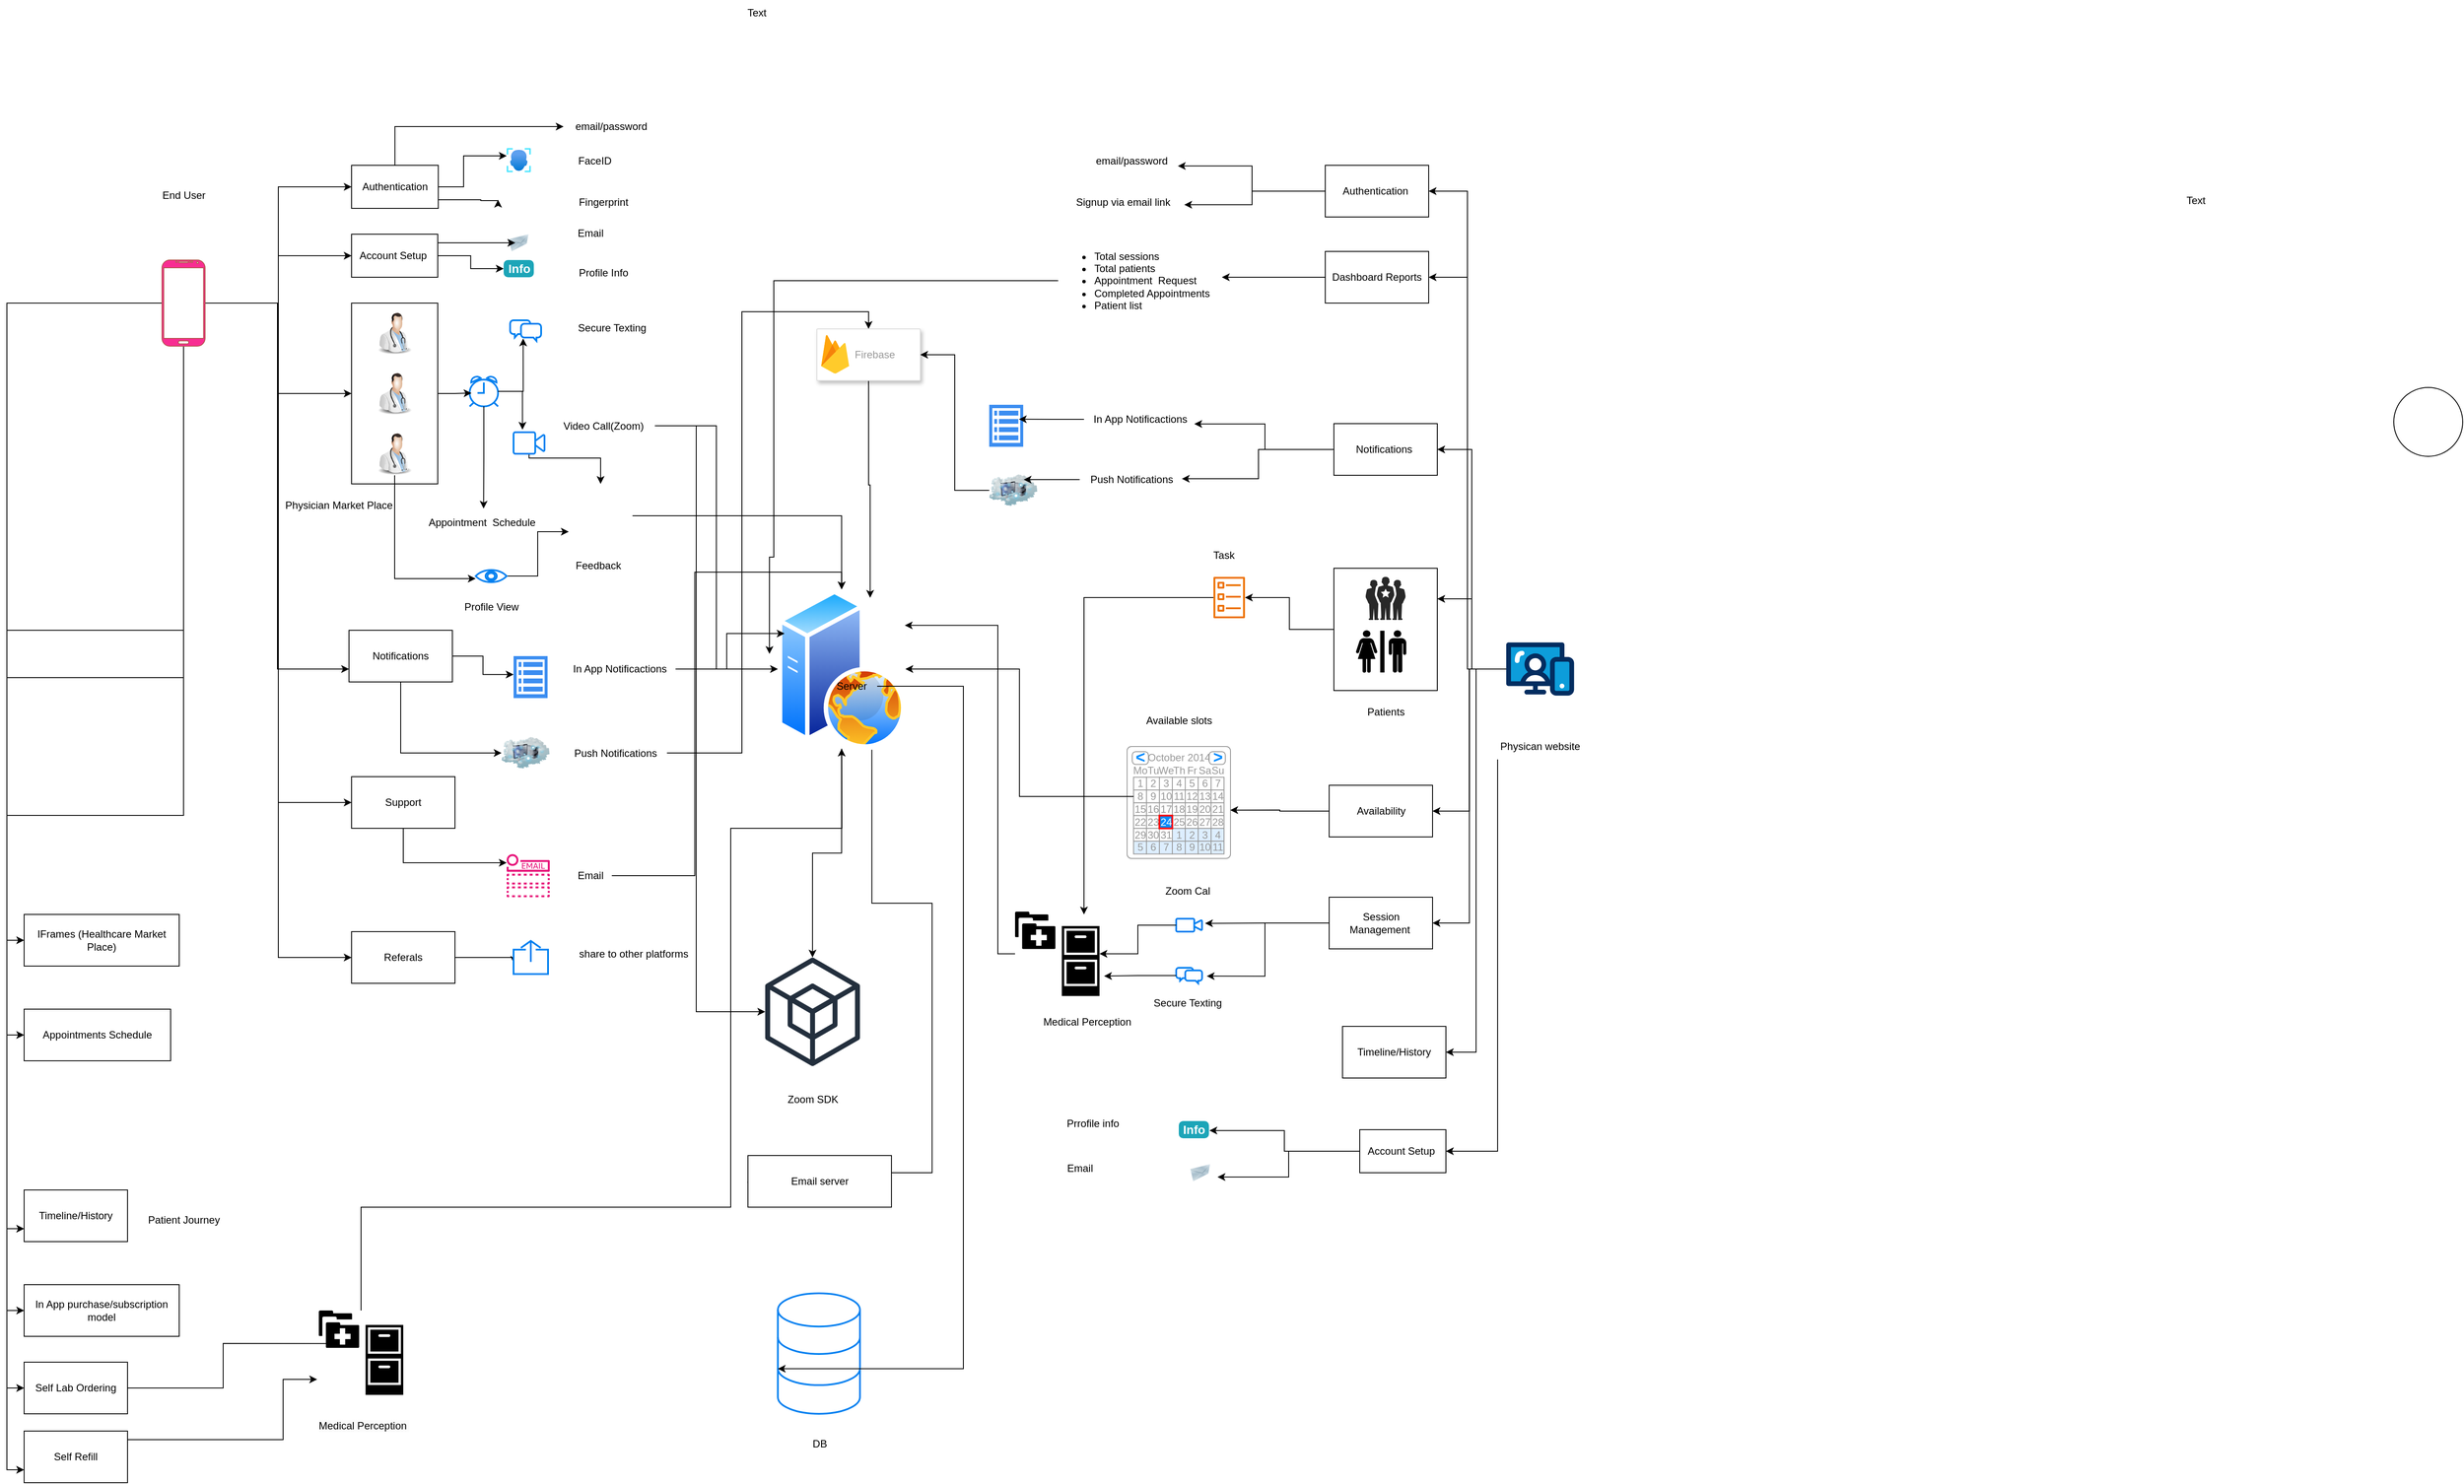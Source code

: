 <mxfile version="24.5.5" type="github">
  <diagram name="Page-1" id="DLRw-yitNGN551urW2z1">
    <mxGraphModel dx="4830" dy="3373" grid="1" gridSize="10" guides="1" tooltips="1" connect="1" arrows="1" fold="1" page="1" pageScale="1" pageWidth="850" pageHeight="1100" math="0" shadow="0">
      <root>
        <mxCell id="0" />
        <mxCell id="1" parent="0" />
        <mxCell id="3b3Zsl5AixdZR9mtFoUY-1" style="edgeStyle=orthogonalEdgeStyle;rounded=0;orthogonalLoop=1;jettySize=auto;html=1;" edge="1" parent="1" source="3b3Zsl5AixdZR9mtFoUY-13" target="3b3Zsl5AixdZR9mtFoUY-38">
          <mxGeometry relative="1" as="geometry" />
        </mxCell>
        <mxCell id="3b3Zsl5AixdZR9mtFoUY-2" style="edgeStyle=orthogonalEdgeStyle;rounded=0;orthogonalLoop=1;jettySize=auto;html=1;entryX=0;entryY=0.5;entryDx=0;entryDy=0;" edge="1" parent="1" source="3b3Zsl5AixdZR9mtFoUY-13" target="3b3Zsl5AixdZR9mtFoUY-24">
          <mxGeometry relative="1" as="geometry" />
        </mxCell>
        <mxCell id="3b3Zsl5AixdZR9mtFoUY-3" style="edgeStyle=orthogonalEdgeStyle;rounded=0;orthogonalLoop=1;jettySize=auto;html=1;entryX=0;entryY=0.5;entryDx=0;entryDy=0;" edge="1" parent="1" source="3b3Zsl5AixdZR9mtFoUY-13" target="3b3Zsl5AixdZR9mtFoUY-32">
          <mxGeometry relative="1" as="geometry" />
        </mxCell>
        <mxCell id="3b3Zsl5AixdZR9mtFoUY-4" style="edgeStyle=orthogonalEdgeStyle;rounded=0;orthogonalLoop=1;jettySize=auto;html=1;entryX=0;entryY=0.75;entryDx=0;entryDy=0;" edge="1" parent="1" source="3b3Zsl5AixdZR9mtFoUY-13" target="3b3Zsl5AixdZR9mtFoUY-73">
          <mxGeometry relative="1" as="geometry">
            <Array as="points">
              <mxPoint x="-66" y="12" />
              <mxPoint x="-66" y="437" />
            </Array>
          </mxGeometry>
        </mxCell>
        <mxCell id="3b3Zsl5AixdZR9mtFoUY-5" style="edgeStyle=orthogonalEdgeStyle;rounded=0;orthogonalLoop=1;jettySize=auto;html=1;entryX=0;entryY=0.5;entryDx=0;entryDy=0;" edge="1" parent="1" source="3b3Zsl5AixdZR9mtFoUY-13" target="3b3Zsl5AixdZR9mtFoUY-79">
          <mxGeometry relative="1" as="geometry" />
        </mxCell>
        <mxCell id="3b3Zsl5AixdZR9mtFoUY-6" style="edgeStyle=orthogonalEdgeStyle;rounded=0;orthogonalLoop=1;jettySize=auto;html=1;entryX=0;entryY=0.5;entryDx=0;entryDy=0;" edge="1" parent="1" source="3b3Zsl5AixdZR9mtFoUY-13" target="3b3Zsl5AixdZR9mtFoUY-80">
          <mxGeometry relative="1" as="geometry" />
        </mxCell>
        <mxCell id="3b3Zsl5AixdZR9mtFoUY-7" style="edgeStyle=orthogonalEdgeStyle;rounded=0;orthogonalLoop=1;jettySize=auto;html=1;entryX=0;entryY=0.5;entryDx=0;entryDy=0;" edge="1" parent="1" source="3b3Zsl5AixdZR9mtFoUY-13" target="3b3Zsl5AixdZR9mtFoUY-84">
          <mxGeometry relative="1" as="geometry" />
        </mxCell>
        <mxCell id="3b3Zsl5AixdZR9mtFoUY-8" style="edgeStyle=orthogonalEdgeStyle;rounded=0;orthogonalLoop=1;jettySize=auto;html=1;entryX=0;entryY=0.75;entryDx=0;entryDy=0;" edge="1" parent="1" source="3b3Zsl5AixdZR9mtFoUY-13" target="3b3Zsl5AixdZR9mtFoUY-85">
          <mxGeometry relative="1" as="geometry" />
        </mxCell>
        <mxCell id="3b3Zsl5AixdZR9mtFoUY-9" style="edgeStyle=orthogonalEdgeStyle;rounded=0;orthogonalLoop=1;jettySize=auto;html=1;entryX=0;entryY=0.5;entryDx=0;entryDy=0;" edge="1" parent="1" source="3b3Zsl5AixdZR9mtFoUY-13" target="3b3Zsl5AixdZR9mtFoUY-87">
          <mxGeometry relative="1" as="geometry" />
        </mxCell>
        <mxCell id="3b3Zsl5AixdZR9mtFoUY-10" style="edgeStyle=orthogonalEdgeStyle;rounded=0;orthogonalLoop=1;jettySize=auto;html=1;entryX=0;entryY=0.5;entryDx=0;entryDy=0;" edge="1" parent="1" source="3b3Zsl5AixdZR9mtFoUY-13" target="3b3Zsl5AixdZR9mtFoUY-92">
          <mxGeometry relative="1" as="geometry">
            <Array as="points">
              <mxPoint x="-65" y="12" />
              <mxPoint x="-65" y="772" />
            </Array>
          </mxGeometry>
        </mxCell>
        <mxCell id="3b3Zsl5AixdZR9mtFoUY-11" style="edgeStyle=orthogonalEdgeStyle;rounded=0;orthogonalLoop=1;jettySize=auto;html=1;entryX=0;entryY=0.5;entryDx=0;entryDy=0;" edge="1" parent="1" source="3b3Zsl5AixdZR9mtFoUY-13" target="3b3Zsl5AixdZR9mtFoUY-95">
          <mxGeometry relative="1" as="geometry" />
        </mxCell>
        <mxCell id="3b3Zsl5AixdZR9mtFoUY-12" style="edgeStyle=orthogonalEdgeStyle;rounded=0;orthogonalLoop=1;jettySize=auto;html=1;entryX=0;entryY=0.75;entryDx=0;entryDy=0;" edge="1" parent="1" source="3b3Zsl5AixdZR9mtFoUY-13" target="3b3Zsl5AixdZR9mtFoUY-97">
          <mxGeometry relative="1" as="geometry" />
        </mxCell>
        <mxCell id="3b3Zsl5AixdZR9mtFoUY-13" value="" style="verticalLabelPosition=bottom;verticalAlign=top;html=1;shadow=0;dashed=0;strokeWidth=1;shape=mxgraph.android.phone2;strokeColor=#b85450;fillColor=#F82D92;gradientColor=none;" vertex="1" parent="1">
          <mxGeometry x="-200" y="-38" width="50" height="100" as="geometry" />
        </mxCell>
        <mxCell id="3b3Zsl5AixdZR9mtFoUY-14" style="edgeStyle=orthogonalEdgeStyle;rounded=0;orthogonalLoop=1;jettySize=auto;html=1;entryX=1;entryY=0.5;entryDx=0;entryDy=0;" edge="1" parent="1" source="3b3Zsl5AixdZR9mtFoUY-21" target="3b3Zsl5AixdZR9mtFoUY-88">
          <mxGeometry relative="1" as="geometry" />
        </mxCell>
        <mxCell id="3b3Zsl5AixdZR9mtFoUY-15" style="edgeStyle=orthogonalEdgeStyle;rounded=0;orthogonalLoop=1;jettySize=auto;html=1;entryX=1;entryY=0.5;entryDx=0;entryDy=0;" edge="1" parent="1" source="3b3Zsl5AixdZR9mtFoUY-21" target="3b3Zsl5AixdZR9mtFoUY-90">
          <mxGeometry relative="1" as="geometry" />
        </mxCell>
        <mxCell id="3b3Zsl5AixdZR9mtFoUY-16" style="edgeStyle=orthogonalEdgeStyle;rounded=0;orthogonalLoop=1;jettySize=auto;html=1;entryX=1;entryY=0.5;entryDx=0;entryDy=0;" edge="1" parent="1" source="3b3Zsl5AixdZR9mtFoUY-21" target="3b3Zsl5AixdZR9mtFoUY-104">
          <mxGeometry relative="1" as="geometry" />
        </mxCell>
        <mxCell id="3b3Zsl5AixdZR9mtFoUY-17" style="edgeStyle=orthogonalEdgeStyle;rounded=0;orthogonalLoop=1;jettySize=auto;html=1;entryX=1;entryY=0.5;entryDx=0;entryDy=0;" edge="1" parent="1" source="3b3Zsl5AixdZR9mtFoUY-21" target="3b3Zsl5AixdZR9mtFoUY-105">
          <mxGeometry relative="1" as="geometry" />
        </mxCell>
        <mxCell id="3b3Zsl5AixdZR9mtFoUY-18" style="edgeStyle=orthogonalEdgeStyle;rounded=0;orthogonalLoop=1;jettySize=auto;html=1;entryX=1;entryY=0.5;entryDx=0;entryDy=0;" edge="1" parent="1" source="3b3Zsl5AixdZR9mtFoUY-21" target="3b3Zsl5AixdZR9mtFoUY-106">
          <mxGeometry relative="1" as="geometry" />
        </mxCell>
        <mxCell id="3b3Zsl5AixdZR9mtFoUY-19" style="edgeStyle=orthogonalEdgeStyle;rounded=0;orthogonalLoop=1;jettySize=auto;html=1;entryX=1;entryY=0.25;entryDx=0;entryDy=0;" edge="1" parent="1" source="3b3Zsl5AixdZR9mtFoUY-21" target="3b3Zsl5AixdZR9mtFoUY-108">
          <mxGeometry relative="1" as="geometry" />
        </mxCell>
        <mxCell id="3b3Zsl5AixdZR9mtFoUY-20" style="edgeStyle=orthogonalEdgeStyle;rounded=0;orthogonalLoop=1;jettySize=auto;html=1;entryX=1;entryY=0.5;entryDx=0;entryDy=0;" edge="1" parent="1" source="3b3Zsl5AixdZR9mtFoUY-21" target="3b3Zsl5AixdZR9mtFoUY-202">
          <mxGeometry relative="1" as="geometry" />
        </mxCell>
        <mxCell id="3b3Zsl5AixdZR9mtFoUY-21" value="" style="verticalLabelPosition=bottom;aspect=fixed;html=1;shape=mxgraph.salesforce.web;" vertex="1" parent="1">
          <mxGeometry x="1360" y="405.9" width="78.74" height="62.2" as="geometry" />
        </mxCell>
        <mxCell id="3b3Zsl5AixdZR9mtFoUY-22" style="edgeStyle=orthogonalEdgeStyle;rounded=0;orthogonalLoop=1;jettySize=auto;html=1;" edge="1" parent="1" source="3b3Zsl5AixdZR9mtFoUY-24" target="3b3Zsl5AixdZR9mtFoUY-33">
          <mxGeometry relative="1" as="geometry">
            <Array as="points">
              <mxPoint x="150" y="-123" />
              <mxPoint x="150" y="-159" />
            </Array>
          </mxGeometry>
        </mxCell>
        <mxCell id="3b3Zsl5AixdZR9mtFoUY-23" style="edgeStyle=orthogonalEdgeStyle;rounded=0;orthogonalLoop=1;jettySize=auto;html=1;" edge="1" parent="1" source="3b3Zsl5AixdZR9mtFoUY-24" target="3b3Zsl5AixdZR9mtFoUY-86">
          <mxGeometry relative="1" as="geometry">
            <Array as="points">
              <mxPoint x="70.0" y="-193" />
            </Array>
          </mxGeometry>
        </mxCell>
        <mxCell id="3b3Zsl5AixdZR9mtFoUY-24" value="Authentication" style="rounded=0;whiteSpace=wrap;html=1;" vertex="1" parent="1">
          <mxGeometry x="20.0" y="-148" width="100.63" height="50" as="geometry" />
        </mxCell>
        <mxCell id="3b3Zsl5AixdZR9mtFoUY-25" value="" style="edgeStyle=orthogonalEdgeStyle;rounded=0;orthogonalLoop=1;jettySize=auto;html=1;" edge="1" parent="1" source="3b3Zsl5AixdZR9mtFoUY-27" target="3b3Zsl5AixdZR9mtFoUY-128">
          <mxGeometry relative="1" as="geometry">
            <mxPoint x="976.818" y="802" as="targetPoint" />
          </mxGeometry>
        </mxCell>
        <mxCell id="3b3Zsl5AixdZR9mtFoUY-26" style="edgeStyle=orthogonalEdgeStyle;rounded=0;orthogonalLoop=1;jettySize=auto;html=1;entryX=0;entryY=0.5;entryDx=0;entryDy=0;" edge="1" parent="1">
          <mxGeometry relative="1" as="geometry">
            <Array as="points">
              <mxPoint x="623.68" y="709" />
              <mxPoint x="693.68" y="709" />
              <mxPoint x="693.68" y="1022" />
            </Array>
            <mxPoint x="623.771" y="530.783" as="sourcePoint" />
            <mxPoint x="483.68" y="1042" as="targetPoint" />
          </mxGeometry>
        </mxCell>
        <mxCell id="3b3Zsl5AixdZR9mtFoUY-27" value="" style="image;aspect=fixed;perimeter=ellipsePerimeter;html=1;align=center;shadow=0;dashed=0;spacingTop=3;image=img/lib/active_directory/web_server.svg;" vertex="1" parent="1">
          <mxGeometry x="514.73" y="344.5" width="148" height="185" as="geometry" />
        </mxCell>
        <mxCell id="3b3Zsl5AixdZR9mtFoUY-28" value="End User" style="text;html=1;align=center;verticalAlign=middle;resizable=0;points=[];autosize=1;strokeColor=none;fillColor=none;" vertex="1" parent="1">
          <mxGeometry x="-210" y="-128" width="70" height="30" as="geometry" />
        </mxCell>
        <mxCell id="3b3Zsl5AixdZR9mtFoUY-29" style="edgeStyle=orthogonalEdgeStyle;rounded=0;orthogonalLoop=1;jettySize=auto;html=1;entryX=1;entryY=0.5;entryDx=0;entryDy=0;" edge="1" parent="1" source="3b3Zsl5AixdZR9mtFoUY-30" target="3b3Zsl5AixdZR9mtFoUY-204">
          <mxGeometry relative="1" as="geometry">
            <Array as="points">
              <mxPoint x="1350" y="997" />
            </Array>
          </mxGeometry>
        </mxCell>
        <mxCell id="3b3Zsl5AixdZR9mtFoUY-30" value="Physican website" style="text;html=1;align=center;verticalAlign=middle;resizable=0;points=[];autosize=1;strokeColor=none;fillColor=none;" vertex="1" parent="1">
          <mxGeometry x="1339.37" y="512" width="120" height="30" as="geometry" />
        </mxCell>
        <mxCell id="3b3Zsl5AixdZR9mtFoUY-31" style="edgeStyle=orthogonalEdgeStyle;rounded=0;orthogonalLoop=1;jettySize=auto;html=1;" edge="1" parent="1" source="3b3Zsl5AixdZR9mtFoUY-32" target="3b3Zsl5AixdZR9mtFoUY-37">
          <mxGeometry relative="1" as="geometry" />
        </mxCell>
        <mxCell id="3b3Zsl5AixdZR9mtFoUY-32" value="Account Setup&amp;nbsp;" style="whiteSpace=wrap;html=1;" vertex="1" parent="1">
          <mxGeometry x="20.0" y="-68" width="100" height="50" as="geometry" />
        </mxCell>
        <mxCell id="3b3Zsl5AixdZR9mtFoUY-33" value="" style="image;aspect=fixed;html=1;points=[];align=center;fontSize=12;image=img/lib/azure2/ai_machine_learning/Face_APIs.svg;" vertex="1" parent="1">
          <mxGeometry x="200" y="-168" width="28" height="28" as="geometry" />
        </mxCell>
        <mxCell id="3b3Zsl5AixdZR9mtFoUY-34" value="" style="shape=image;html=1;verticalAlign=top;verticalLabelPosition=bottom;labelBackgroundColor=#ffffff;imageAspect=0;aspect=fixed;image=https://cdn0.iconfinder.com/data/icons/security-double-color-red-and-black-vol-1/52/finger__biometric__fingerprint__identity__thumb-128.png" vertex="1" parent="1">
          <mxGeometry x="184" y="-128" width="60" height="60" as="geometry" />
        </mxCell>
        <mxCell id="3b3Zsl5AixdZR9mtFoUY-35" style="edgeStyle=orthogonalEdgeStyle;rounded=0;orthogonalLoop=1;jettySize=auto;html=1;" edge="1" parent="1" source="3b3Zsl5AixdZR9mtFoUY-24">
          <mxGeometry relative="1" as="geometry">
            <mxPoint x="190" y="-108" as="targetPoint" />
            <Array as="points">
              <mxPoint x="170" y="-108" />
              <mxPoint x="190" y="-107" />
            </Array>
          </mxGeometry>
        </mxCell>
        <mxCell id="3b3Zsl5AixdZR9mtFoUY-36" value="" style="image;html=1;image=img/lib/clip_art/networking/Email_128x128.png" vertex="1" parent="1">
          <mxGeometry x="194" y="-68" width="40" height="20" as="geometry" />
        </mxCell>
        <mxCell id="3b3Zsl5AixdZR9mtFoUY-37" value="Info" style="html=1;shadow=0;dashed=0;shape=mxgraph.bootstrap.rrect;rSize=5;strokeColor=none;strokeWidth=1;fillColor=#1CA5B8;fontColor=#FFFFFF;whiteSpace=wrap;align=left;verticalAlign=middle;spacingLeft=0;fontStyle=1;fontSize=14;spacing=5;" vertex="1" parent="1">
          <mxGeometry x="196.5" y="-38" width="35" height="20" as="geometry" />
        </mxCell>
        <mxCell id="3b3Zsl5AixdZR9mtFoUY-38" value="" style="whiteSpace=wrap;html=1;" vertex="1" parent="1">
          <mxGeometry x="20.0" y="12" width="100" height="210" as="geometry" />
        </mxCell>
        <mxCell id="3b3Zsl5AixdZR9mtFoUY-39" value="" style="image;html=1;image=img/lib/clip_art/people/Doctor_Man_128x128.png" vertex="1" parent="1">
          <mxGeometry x="40.0" y="22" width="60" height="50" as="geometry" />
        </mxCell>
        <mxCell id="3b3Zsl5AixdZR9mtFoUY-40" value="" style="image;html=1;image=img/lib/clip_art/people/Doctor_Man_128x128.png" vertex="1" parent="1">
          <mxGeometry x="40.0" y="162" width="60" height="50" as="geometry" />
        </mxCell>
        <mxCell id="3b3Zsl5AixdZR9mtFoUY-41" value="" style="image;html=1;image=img/lib/clip_art/people/Doctor_Man_128x128.png" vertex="1" parent="1">
          <mxGeometry x="40.0" y="92" width="60" height="50" as="geometry" />
        </mxCell>
        <mxCell id="3b3Zsl5AixdZR9mtFoUY-42" value="Physician Market Place" style="text;html=1;align=center;verticalAlign=middle;resizable=0;points=[];autosize=1;strokeColor=none;fillColor=none;" vertex="1" parent="1">
          <mxGeometry x="-70" y="232" width="150" height="30" as="geometry" />
        </mxCell>
        <mxCell id="3b3Zsl5AixdZR9mtFoUY-43" style="edgeStyle=orthogonalEdgeStyle;rounded=0;orthogonalLoop=1;jettySize=auto;html=1;entryX=0.4;entryY=0.5;entryDx=0;entryDy=0;entryPerimeter=0;" edge="1" parent="1" source="3b3Zsl5AixdZR9mtFoUY-32" target="3b3Zsl5AixdZR9mtFoUY-36">
          <mxGeometry relative="1" as="geometry">
            <Array as="points">
              <mxPoint x="190" y="-58" />
              <mxPoint x="190" y="-58" />
            </Array>
          </mxGeometry>
        </mxCell>
        <mxCell id="3b3Zsl5AixdZR9mtFoUY-44" value="" style="html=1;verticalLabelPosition=bottom;align=center;labelBackgroundColor=#ffffff;verticalAlign=top;strokeWidth=2;strokeColor=#0080F0;shadow=0;dashed=0;shape=mxgraph.ios7.icons.chat;" vertex="1" parent="1">
          <mxGeometry x="204" y="32" width="36" height="24" as="geometry" />
        </mxCell>
        <mxCell id="3b3Zsl5AixdZR9mtFoUY-45" style="edgeStyle=orthogonalEdgeStyle;rounded=0;orthogonalLoop=1;jettySize=auto;html=1;" edge="1" parent="1" source="3b3Zsl5AixdZR9mtFoUY-46" target="3b3Zsl5AixdZR9mtFoUY-63">
          <mxGeometry relative="1" as="geometry">
            <mxPoint x="270" y="262" as="targetPoint" />
            <Array as="points">
              <mxPoint x="226" y="192" />
              <mxPoint x="309" y="192" />
            </Array>
          </mxGeometry>
        </mxCell>
        <mxCell id="3b3Zsl5AixdZR9mtFoUY-46" value="" style="html=1;verticalLabelPosition=bottom;align=center;labelBackgroundColor=#ffffff;verticalAlign=top;strokeWidth=2;strokeColor=#0080F0;shadow=0;dashed=0;shape=mxgraph.ios7.icons.video_conversation;" vertex="1" parent="1">
          <mxGeometry x="208" y="162" width="36" height="25" as="geometry" />
        </mxCell>
        <mxCell id="3b3Zsl5AixdZR9mtFoUY-47" value="Secure Texting" style="text;html=1;align=center;verticalAlign=middle;resizable=0;points=[];autosize=1;strokeColor=none;fillColor=none;" vertex="1" parent="1">
          <mxGeometry x="272" y="26" width="100" height="30" as="geometry" />
        </mxCell>
        <mxCell id="3b3Zsl5AixdZR9mtFoUY-48" style="edgeStyle=orthogonalEdgeStyle;rounded=0;orthogonalLoop=1;jettySize=auto;html=1;entryX=0;entryY=0.5;entryDx=0;entryDy=0;" edge="1" parent="1" source="3b3Zsl5AixdZR9mtFoUY-50" target="3b3Zsl5AixdZR9mtFoUY-27">
          <mxGeometry relative="1" as="geometry" />
        </mxCell>
        <mxCell id="3b3Zsl5AixdZR9mtFoUY-49" style="edgeStyle=orthogonalEdgeStyle;rounded=0;orthogonalLoop=1;jettySize=auto;html=1;" edge="1" parent="1" source="3b3Zsl5AixdZR9mtFoUY-50" target="3b3Zsl5AixdZR9mtFoUY-128">
          <mxGeometry relative="1" as="geometry">
            <Array as="points">
              <mxPoint x="420" y="155" />
              <mxPoint x="420" y="835" />
            </Array>
          </mxGeometry>
        </mxCell>
        <mxCell id="3b3Zsl5AixdZR9mtFoUY-50" value="Video Call(Zoom)" style="text;html=1;align=center;verticalAlign=middle;resizable=0;points=[];autosize=1;strokeColor=none;fillColor=none;" vertex="1" parent="1">
          <mxGeometry x="252" y="139.5" width="120" height="30" as="geometry" />
        </mxCell>
        <mxCell id="3b3Zsl5AixdZR9mtFoUY-51" value="Email" style="text;html=1;align=center;verticalAlign=middle;resizable=0;points=[];autosize=1;strokeColor=none;fillColor=none;" vertex="1" parent="1">
          <mxGeometry x="272" y="-84" width="50" height="30" as="geometry" />
        </mxCell>
        <mxCell id="3b3Zsl5AixdZR9mtFoUY-52" value="Profile Info" style="text;html=1;align=center;verticalAlign=middle;resizable=0;points=[];autosize=1;strokeColor=none;fillColor=none;" vertex="1" parent="1">
          <mxGeometry x="272" y="-38" width="80" height="30" as="geometry" />
        </mxCell>
        <mxCell id="3b3Zsl5AixdZR9mtFoUY-53" value="FaceID" style="text;html=1;align=center;verticalAlign=middle;resizable=0;points=[];autosize=1;strokeColor=none;fillColor=none;" vertex="1" parent="1">
          <mxGeometry x="272" y="-168" width="60" height="30" as="geometry" />
        </mxCell>
        <mxCell id="3b3Zsl5AixdZR9mtFoUY-54" value="Fingerprint" style="text;html=1;align=center;verticalAlign=middle;resizable=0;points=[];autosize=1;strokeColor=none;fillColor=none;" vertex="1" parent="1">
          <mxGeometry x="272" y="-120" width="80" height="30" as="geometry" />
        </mxCell>
        <mxCell id="3b3Zsl5AixdZR9mtFoUY-55" value="" style="html=1;verticalLabelPosition=bottom;align=center;labelBackgroundColor=#ffffff;verticalAlign=top;strokeWidth=2;strokeColor=#0080F0;shadow=0;dashed=0;shape=mxgraph.ios7.icons.alarm_clock;" vertex="1" parent="1">
          <mxGeometry x="157" y="97" width="33" height="35" as="geometry" />
        </mxCell>
        <mxCell id="3b3Zsl5AixdZR9mtFoUY-56" style="edgeStyle=orthogonalEdgeStyle;rounded=0;orthogonalLoop=1;jettySize=auto;html=1;entryX=0.421;entryY=0.882;entryDx=0;entryDy=0;entryPerimeter=0;" edge="1" parent="1" source="3b3Zsl5AixdZR9mtFoUY-55" target="3b3Zsl5AixdZR9mtFoUY-44">
          <mxGeometry relative="1" as="geometry" />
        </mxCell>
        <mxCell id="3b3Zsl5AixdZR9mtFoUY-57" value="Appointment&amp;nbsp; Schedule" style="text;html=1;align=center;verticalAlign=middle;resizable=0;points=[];autosize=1;strokeColor=none;fillColor=none;" vertex="1" parent="1">
          <mxGeometry x="95.5" y="252" width="150" height="30" as="geometry" />
        </mxCell>
        <mxCell id="3b3Zsl5AixdZR9mtFoUY-58" style="edgeStyle=orthogonalEdgeStyle;rounded=0;orthogonalLoop=1;jettySize=auto;html=1;entryX=0.518;entryY=-0.044;entryDx=0;entryDy=0;entryPerimeter=0;" edge="1" parent="1" source="3b3Zsl5AixdZR9mtFoUY-55" target="3b3Zsl5AixdZR9mtFoUY-57">
          <mxGeometry relative="1" as="geometry" />
        </mxCell>
        <mxCell id="3b3Zsl5AixdZR9mtFoUY-59" style="edgeStyle=orthogonalEdgeStyle;rounded=0;orthogonalLoop=1;jettySize=auto;html=1;entryX=0.066;entryY=0.557;entryDx=0;entryDy=0;entryPerimeter=0;" edge="1" parent="1" source="3b3Zsl5AixdZR9mtFoUY-38" target="3b3Zsl5AixdZR9mtFoUY-55">
          <mxGeometry relative="1" as="geometry" />
        </mxCell>
        <mxCell id="3b3Zsl5AixdZR9mtFoUY-60" style="edgeStyle=orthogonalEdgeStyle;rounded=0;orthogonalLoop=1;jettySize=auto;html=1;entryX=0.287;entryY=-0.12;entryDx=0;entryDy=0;entryPerimeter=0;" edge="1" parent="1" source="3b3Zsl5AixdZR9mtFoUY-55" target="3b3Zsl5AixdZR9mtFoUY-46">
          <mxGeometry relative="1" as="geometry" />
        </mxCell>
        <mxCell id="3b3Zsl5AixdZR9mtFoUY-61" value="Server" style="text;html=1;align=center;verticalAlign=middle;resizable=0;points=[];autosize=1;strokeColor=none;fillColor=none;" vertex="1" parent="1">
          <mxGeometry x="570" y="442" width="60" height="30" as="geometry" />
        </mxCell>
        <mxCell id="3b3Zsl5AixdZR9mtFoUY-62" style="edgeStyle=orthogonalEdgeStyle;rounded=0;orthogonalLoop=1;jettySize=auto;html=1;" edge="1" parent="1" source="3b3Zsl5AixdZR9mtFoUY-63" target="3b3Zsl5AixdZR9mtFoUY-27">
          <mxGeometry relative="1" as="geometry" />
        </mxCell>
        <mxCell id="3b3Zsl5AixdZR9mtFoUY-63" value="" style="shape=image;html=1;verticalAlign=top;verticalLabelPosition=bottom;labelBackgroundColor=#ffffff;imageAspect=0;aspect=fixed;image=https://cdn3.iconfinder.com/data/icons/customer-experience-1/32/Review-128.png" vertex="1" parent="1">
          <mxGeometry x="272" y="222" width="74" height="74" as="geometry" />
        </mxCell>
        <mxCell id="3b3Zsl5AixdZR9mtFoUY-64" value="Feedback" style="text;html=1;align=center;verticalAlign=middle;resizable=0;points=[];autosize=1;strokeColor=none;fillColor=none;" vertex="1" parent="1">
          <mxGeometry x="266" y="302" width="80" height="30" as="geometry" />
        </mxCell>
        <mxCell id="3b3Zsl5AixdZR9mtFoUY-65" style="edgeStyle=orthogonalEdgeStyle;rounded=0;orthogonalLoop=1;jettySize=auto;html=1;entryX=0;entryY=0.75;entryDx=0;entryDy=0;" edge="1" parent="1" source="3b3Zsl5AixdZR9mtFoUY-66" target="3b3Zsl5AixdZR9mtFoUY-63">
          <mxGeometry relative="1" as="geometry" />
        </mxCell>
        <mxCell id="3b3Zsl5AixdZR9mtFoUY-66" value="" style="html=1;verticalLabelPosition=bottom;align=center;labelBackgroundColor=#ffffff;verticalAlign=top;strokeWidth=2;strokeColor=#0080F0;shadow=0;dashed=0;shape=mxgraph.ios7.icons.eye;" vertex="1" parent="1">
          <mxGeometry x="164" y="322" width="36" height="14.1" as="geometry" />
        </mxCell>
        <mxCell id="3b3Zsl5AixdZR9mtFoUY-67" style="edgeStyle=orthogonalEdgeStyle;rounded=0;orthogonalLoop=1;jettySize=auto;html=1;entryX=0;entryY=0.709;entryDx=0;entryDy=0;entryPerimeter=0;" edge="1" parent="1" source="3b3Zsl5AixdZR9mtFoUY-40" target="3b3Zsl5AixdZR9mtFoUY-66">
          <mxGeometry relative="1" as="geometry">
            <Array as="points">
              <mxPoint x="70.0" y="332" />
            </Array>
          </mxGeometry>
        </mxCell>
        <mxCell id="3b3Zsl5AixdZR9mtFoUY-68" value="Profile View" style="text;html=1;align=center;verticalAlign=middle;resizable=0;points=[];autosize=1;strokeColor=none;fillColor=none;" vertex="1" parent="1">
          <mxGeometry x="137" y="350" width="90" height="30" as="geometry" />
        </mxCell>
        <mxCell id="3b3Zsl5AixdZR9mtFoUY-69" value="" style="sketch=0;html=1;aspect=fixed;strokeColor=none;shadow=0;fillColor=#3B8DF1;verticalAlign=top;labelPosition=center;verticalLabelPosition=bottom;shape=mxgraph.gcp2.view_list" vertex="1" parent="1">
          <mxGeometry x="208" y="422" width="39.45" height="48.7" as="geometry" />
        </mxCell>
        <mxCell id="3b3Zsl5AixdZR9mtFoUY-70" style="edgeStyle=orthogonalEdgeStyle;rounded=0;orthogonalLoop=1;jettySize=auto;html=1;entryX=0;entryY=0.25;entryDx=0;entryDy=0;" edge="1" parent="1" source="3b3Zsl5AixdZR9mtFoUY-71" target="3b3Zsl5AixdZR9mtFoUY-27">
          <mxGeometry relative="1" as="geometry" />
        </mxCell>
        <mxCell id="3b3Zsl5AixdZR9mtFoUY-71" value="In App Notificactions" style="text;html=1;align=center;verticalAlign=middle;resizable=0;points=[];autosize=1;strokeColor=none;fillColor=none;" vertex="1" parent="1">
          <mxGeometry x="266" y="422" width="130" height="30" as="geometry" />
        </mxCell>
        <mxCell id="3b3Zsl5AixdZR9mtFoUY-72" style="edgeStyle=orthogonalEdgeStyle;rounded=0;orthogonalLoop=1;jettySize=auto;html=1;entryX=0;entryY=0.5;entryDx=0;entryDy=0;" edge="1" parent="1" source="3b3Zsl5AixdZR9mtFoUY-73" target="3b3Zsl5AixdZR9mtFoUY-75">
          <mxGeometry relative="1" as="geometry">
            <Array as="points">
              <mxPoint x="77.0" y="535" />
            </Array>
          </mxGeometry>
        </mxCell>
        <mxCell id="3b3Zsl5AixdZR9mtFoUY-73" value="Notifications" style="whiteSpace=wrap;html=1;" vertex="1" parent="1">
          <mxGeometry x="17" y="392" width="120" height="60" as="geometry" />
        </mxCell>
        <mxCell id="3b3Zsl5AixdZR9mtFoUY-74" style="edgeStyle=orthogonalEdgeStyle;rounded=0;orthogonalLoop=1;jettySize=auto;html=1;entryX=0;entryY=0.44;entryDx=0;entryDy=0;entryPerimeter=0;" edge="1" parent="1" source="3b3Zsl5AixdZR9mtFoUY-73" target="3b3Zsl5AixdZR9mtFoUY-69">
          <mxGeometry relative="1" as="geometry" />
        </mxCell>
        <mxCell id="3b3Zsl5AixdZR9mtFoUY-75" value="" style="image;html=1;image=img/lib/clip_art/networking/Cloud_Computer_128x128.png" vertex="1" parent="1">
          <mxGeometry x="194" y="502" width="56" height="65" as="geometry" />
        </mxCell>
        <mxCell id="3b3Zsl5AixdZR9mtFoUY-76" style="edgeStyle=orthogonalEdgeStyle;rounded=0;orthogonalLoop=1;jettySize=auto;html=1;entryX=0.5;entryY=0;entryDx=0;entryDy=0;" edge="1" parent="1" source="3b3Zsl5AixdZR9mtFoUY-77" target="3b3Zsl5AixdZR9mtFoUY-113">
          <mxGeometry relative="1" as="geometry" />
        </mxCell>
        <mxCell id="3b3Zsl5AixdZR9mtFoUY-77" value="Push Notifications" style="text;html=1;align=center;verticalAlign=middle;resizable=0;points=[];autosize=1;strokeColor=none;fillColor=none;" vertex="1" parent="1">
          <mxGeometry x="266" y="519.5" width="120" height="30" as="geometry" />
        </mxCell>
        <mxCell id="3b3Zsl5AixdZR9mtFoUY-78" style="edgeStyle=orthogonalEdgeStyle;rounded=0;orthogonalLoop=1;jettySize=auto;html=1;" edge="1" parent="1" source="3b3Zsl5AixdZR9mtFoUY-79" target="3b3Zsl5AixdZR9mtFoUY-81">
          <mxGeometry relative="1" as="geometry">
            <Array as="points">
              <mxPoint x="80.0" y="662" />
            </Array>
          </mxGeometry>
        </mxCell>
        <mxCell id="3b3Zsl5AixdZR9mtFoUY-79" value="Support" style="whiteSpace=wrap;html=1;" vertex="1" parent="1">
          <mxGeometry x="20.0" y="562" width="120" height="60" as="geometry" />
        </mxCell>
        <mxCell id="3b3Zsl5AixdZR9mtFoUY-80" value="IFrames (Healthcare Market Place)" style="whiteSpace=wrap;html=1;" vertex="1" parent="1">
          <mxGeometry x="-360" y="722" width="180" height="60" as="geometry" />
        </mxCell>
        <mxCell id="3b3Zsl5AixdZR9mtFoUY-81" value="" style="sketch=0;outlineConnect=0;fontColor=#232F3E;gradientColor=none;fillColor=#E7157B;strokeColor=none;dashed=0;verticalLabelPosition=bottom;verticalAlign=top;align=center;html=1;fontSize=12;fontStyle=0;aspect=fixed;pointerEvents=1;shape=mxgraph.aws4.email_notification;" vertex="1" parent="1">
          <mxGeometry x="200" y="652" width="50" height="50" as="geometry" />
        </mxCell>
        <mxCell id="3b3Zsl5AixdZR9mtFoUY-82" style="edgeStyle=orthogonalEdgeStyle;rounded=0;orthogonalLoop=1;jettySize=auto;html=1;entryX=0.5;entryY=0;entryDx=0;entryDy=0;" edge="1" parent="1" source="3b3Zsl5AixdZR9mtFoUY-83" target="3b3Zsl5AixdZR9mtFoUY-27">
          <mxGeometry relative="1" as="geometry" />
        </mxCell>
        <mxCell id="3b3Zsl5AixdZR9mtFoUY-83" value="Email" style="text;html=1;align=center;verticalAlign=middle;resizable=0;points=[];autosize=1;strokeColor=none;fillColor=none;" vertex="1" parent="1">
          <mxGeometry x="272" y="662" width="50" height="30" as="geometry" />
        </mxCell>
        <mxCell id="3b3Zsl5AixdZR9mtFoUY-84" value="Appointments Schedule" style="whiteSpace=wrap;html=1;" vertex="1" parent="1">
          <mxGeometry x="-360" y="832" width="170" height="60" as="geometry" />
        </mxCell>
        <mxCell id="3b3Zsl5AixdZR9mtFoUY-85" value="Timeline/History" style="whiteSpace=wrap;html=1;" vertex="1" parent="1">
          <mxGeometry x="-360" y="1042" width="120" height="60" as="geometry" />
        </mxCell>
        <mxCell id="3b3Zsl5AixdZR9mtFoUY-86" value="email/password" style="text;html=1;align=center;verticalAlign=middle;resizable=0;points=[];autosize=1;strokeColor=none;fillColor=none;" vertex="1" parent="1">
          <mxGeometry x="266" y="-208" width="110" height="30" as="geometry" />
        </mxCell>
        <mxCell id="3b3Zsl5AixdZR9mtFoUY-87" value="In App purchase/subscription model" style="whiteSpace=wrap;html=1;" vertex="1" parent="1">
          <mxGeometry x="-360" y="1152" width="180" height="60" as="geometry" />
        </mxCell>
        <mxCell id="3b3Zsl5AixdZR9mtFoUY-88" value="Authentication&amp;nbsp;" style="whiteSpace=wrap;html=1;" vertex="1" parent="1">
          <mxGeometry x="1150" y="-148" width="120" height="60" as="geometry" />
        </mxCell>
        <mxCell id="3b3Zsl5AixdZR9mtFoUY-89" style="edgeStyle=orthogonalEdgeStyle;rounded=0;orthogonalLoop=1;jettySize=auto;html=1;" edge="1" parent="1" source="3b3Zsl5AixdZR9mtFoUY-90">
          <mxGeometry relative="1" as="geometry">
            <mxPoint x="1030" y="-18" as="targetPoint" />
          </mxGeometry>
        </mxCell>
        <mxCell id="3b3Zsl5AixdZR9mtFoUY-90" value="Dashboard Reports" style="whiteSpace=wrap;html=1;" vertex="1" parent="1">
          <mxGeometry x="1150" y="-48" width="120" height="60" as="geometry" />
        </mxCell>
        <mxCell id="3b3Zsl5AixdZR9mtFoUY-91" style="edgeStyle=orthogonalEdgeStyle;rounded=0;orthogonalLoop=1;jettySize=auto;html=1;exitX=1;exitY=0.5;exitDx=0;exitDy=0;entryX=0.017;entryY=0.69;entryDx=0;entryDy=0;entryPerimeter=0;" edge="1" parent="1" source="3b3Zsl5AixdZR9mtFoUY-92" target="3b3Zsl5AixdZR9mtFoUY-93">
          <mxGeometry relative="1" as="geometry">
            <mxPoint x="-220" y="631.889" as="targetPoint" />
            <Array as="points">
              <mxPoint x="209" y="772" />
            </Array>
          </mxGeometry>
        </mxCell>
        <mxCell id="3b3Zsl5AixdZR9mtFoUY-92" value="Referals" style="whiteSpace=wrap;html=1;" vertex="1" parent="1">
          <mxGeometry x="20.0" y="742" width="120" height="60" as="geometry" />
        </mxCell>
        <mxCell id="3b3Zsl5AixdZR9mtFoUY-93" value="" style="html=1;verticalLabelPosition=bottom;align=center;labelBackgroundColor=#ffffff;verticalAlign=top;strokeWidth=2;strokeColor=#0080F0;shadow=0;dashed=0;shape=mxgraph.ios7.icons.share;" vertex="1" parent="1">
          <mxGeometry x="208" y="752.75" width="40" height="38.5" as="geometry" />
        </mxCell>
        <mxCell id="3b3Zsl5AixdZR9mtFoUY-94" value="share to other platforms" style="text;html=1;align=center;verticalAlign=middle;resizable=0;points=[];autosize=1;strokeColor=none;fillColor=none;" vertex="1" parent="1">
          <mxGeometry x="272" y="752.75" width="150" height="30" as="geometry" />
        </mxCell>
        <mxCell id="3b3Zsl5AixdZR9mtFoUY-95" value="Self Lab Ordering" style="whiteSpace=wrap;html=1;" vertex="1" parent="1">
          <mxGeometry x="-360" y="1242" width="120" height="60" as="geometry" />
        </mxCell>
        <mxCell id="3b3Zsl5AixdZR9mtFoUY-96" style="edgeStyle=orthogonalEdgeStyle;rounded=0;orthogonalLoop=1;jettySize=auto;html=1;" edge="1" parent="1">
          <mxGeometry relative="1" as="geometry">
            <mxPoint x="-20" y="1262" as="targetPoint" />
            <mxPoint x="-240" y="1362.067" as="sourcePoint" />
            <Array as="points">
              <mxPoint x="-240.47" y="1332.07" />
              <mxPoint x="-59.47" y="1332.07" />
              <mxPoint x="-59.47" y="1262.07" />
            </Array>
          </mxGeometry>
        </mxCell>
        <mxCell id="3b3Zsl5AixdZR9mtFoUY-97" value="Self Refill" style="whiteSpace=wrap;html=1;" vertex="1" parent="1">
          <mxGeometry x="-360" y="1322" width="120" height="60" as="geometry" />
        </mxCell>
        <mxCell id="3b3Zsl5AixdZR9mtFoUY-98" value="Patient Journey" style="text;html=1;align=center;verticalAlign=middle;resizable=0;points=[];autosize=1;strokeColor=none;fillColor=none;" vertex="1" parent="1">
          <mxGeometry x="-230" y="1062" width="110" height="30" as="geometry" />
        </mxCell>
        <mxCell id="3b3Zsl5AixdZR9mtFoUY-99" value="email/password" style="text;html=1;align=center;verticalAlign=middle;resizable=0;points=[];autosize=1;strokeColor=none;fillColor=none;" vertex="1" parent="1">
          <mxGeometry x="870" y="-168" width="110" height="30" as="geometry" />
        </mxCell>
        <mxCell id="3b3Zsl5AixdZR9mtFoUY-100" style="edgeStyle=orthogonalEdgeStyle;rounded=0;orthogonalLoop=1;jettySize=auto;html=1;entryX=0.99;entryY=0.692;entryDx=0;entryDy=0;entryPerimeter=0;" edge="1" parent="1" source="3b3Zsl5AixdZR9mtFoUY-88" target="3b3Zsl5AixdZR9mtFoUY-99">
          <mxGeometry relative="1" as="geometry" />
        </mxCell>
        <mxCell id="3b3Zsl5AixdZR9mtFoUY-101" value="Signup via email link" style="text;html=1;align=center;verticalAlign=middle;resizable=0;points=[];autosize=1;strokeColor=none;fillColor=none;" vertex="1" parent="1">
          <mxGeometry x="850" y="-120" width="130" height="30" as="geometry" />
        </mxCell>
        <mxCell id="3b3Zsl5AixdZR9mtFoUY-102" style="edgeStyle=orthogonalEdgeStyle;rounded=0;orthogonalLoop=1;jettySize=auto;html=1;entryX=1.049;entryY=0.592;entryDx=0;entryDy=0;entryPerimeter=0;" edge="1" parent="1" source="3b3Zsl5AixdZR9mtFoUY-88" target="3b3Zsl5AixdZR9mtFoUY-101">
          <mxGeometry relative="1" as="geometry" />
        </mxCell>
        <mxCell id="3b3Zsl5AixdZR9mtFoUY-103" value="&lt;ul&gt;&lt;li&gt;Total sessions&lt;/li&gt;&lt;li&gt;Total patients&lt;/li&gt;&lt;li&gt;Appointment&amp;nbsp; Request&lt;/li&gt;&lt;li&gt;Completed Appointments&amp;nbsp;&lt;/li&gt;&lt;li&gt;Patient list&lt;/li&gt;&lt;/ul&gt;" style="text;strokeColor=none;fillColor=none;html=1;whiteSpace=wrap;verticalAlign=middle;overflow=hidden;" vertex="1" parent="1">
          <mxGeometry x="840" y="-84" width="180" height="140" as="geometry" />
        </mxCell>
        <mxCell id="3b3Zsl5AixdZR9mtFoUY-104" value="Availability" style="whiteSpace=wrap;html=1;" vertex="1" parent="1">
          <mxGeometry x="1154.5" y="572" width="120" height="60" as="geometry" />
        </mxCell>
        <mxCell id="3b3Zsl5AixdZR9mtFoUY-105" value="Notifications&amp;nbsp;" style="whiteSpace=wrap;html=1;" vertex="1" parent="1">
          <mxGeometry x="1160" y="152" width="120" height="60" as="geometry" />
        </mxCell>
        <mxCell id="3b3Zsl5AixdZR9mtFoUY-106" value="Session Management&amp;nbsp;" style="whiteSpace=wrap;html=1;" vertex="1" parent="1">
          <mxGeometry x="1154.5" y="702" width="120" height="60" as="geometry" />
        </mxCell>
        <mxCell id="3b3Zsl5AixdZR9mtFoUY-107" style="edgeStyle=orthogonalEdgeStyle;rounded=0;orthogonalLoop=1;jettySize=auto;html=1;" edge="1" parent="1" source="3b3Zsl5AixdZR9mtFoUY-108" target="3b3Zsl5AixdZR9mtFoUY-186">
          <mxGeometry relative="1" as="geometry" />
        </mxCell>
        <mxCell id="3b3Zsl5AixdZR9mtFoUY-108" value="" style="whiteSpace=wrap;html=1;" vertex="1" parent="1">
          <mxGeometry x="1160" y="320" width="120" height="142" as="geometry" />
        </mxCell>
        <mxCell id="3b3Zsl5AixdZR9mtFoUY-109" value="" style="verticalLabelPosition=bottom;sketch=0;html=1;fillColor=#282828;strokeColor=none;verticalAlign=top;pointerEvents=1;align=center;shape=mxgraph.cisco_safe.people_places_things_icons.icon1;" vertex="1" parent="1">
          <mxGeometry x="1196.75" y="330" width="46.5" height="50" as="geometry" />
        </mxCell>
        <mxCell id="3b3Zsl5AixdZR9mtFoUY-110" value="Patients" style="text;html=1;align=center;verticalAlign=middle;resizable=0;points=[];autosize=1;strokeColor=none;fillColor=none;" vertex="1" parent="1">
          <mxGeometry x="1185" y="472" width="70" height="30" as="geometry" />
        </mxCell>
        <mxCell id="3b3Zsl5AixdZR9mtFoUY-111" value="" style="shape=mxgraph.signs.people.unisex;html=1;pointerEvents=1;fillColor=#000000;strokeColor=none;verticalLabelPosition=bottom;verticalAlign=top;align=center;" vertex="1" parent="1">
          <mxGeometry x="1185" y="392" width="59" height="50" as="geometry" />
        </mxCell>
        <mxCell id="3b3Zsl5AixdZR9mtFoUY-112" style="edgeStyle=orthogonalEdgeStyle;rounded=0;orthogonalLoop=1;jettySize=auto;html=1;entryX=0.75;entryY=0;entryDx=0;entryDy=0;" edge="1" parent="1" source="3b3Zsl5AixdZR9mtFoUY-113" target="3b3Zsl5AixdZR9mtFoUY-27">
          <mxGeometry relative="1" as="geometry" />
        </mxCell>
        <mxCell id="3b3Zsl5AixdZR9mtFoUY-113" value="" style="strokeColor=#dddddd;shadow=1;strokeWidth=1;rounded=1;absoluteArcSize=1;arcSize=2;" vertex="1" parent="1">
          <mxGeometry x="560" y="42" width="120" height="60" as="geometry" />
        </mxCell>
        <mxCell id="3b3Zsl5AixdZR9mtFoUY-114" value="Firebase" style="sketch=0;dashed=0;connectable=0;html=1;fillColor=#5184F3;strokeColor=none;shape=mxgraph.gcp2.firebase;part=1;labelPosition=right;verticalLabelPosition=middle;align=left;verticalAlign=middle;spacingLeft=5;fontColor=#999999;fontSize=12;" vertex="1" parent="3b3Zsl5AixdZR9mtFoUY-113">
          <mxGeometry width="32.4" height="45" relative="1" as="geometry">
            <mxPoint x="5" y="7" as="offset" />
          </mxGeometry>
        </mxCell>
        <mxCell id="3b3Zsl5AixdZR9mtFoUY-115" value="In App Notificactions" style="text;html=1;align=center;verticalAlign=middle;resizable=0;points=[];autosize=1;strokeColor=none;fillColor=none;" vertex="1" parent="1">
          <mxGeometry x="870" y="132" width="130" height="30" as="geometry" />
        </mxCell>
        <mxCell id="3b3Zsl5AixdZR9mtFoUY-116" value="Push Notifications" style="text;html=1;align=center;verticalAlign=middle;resizable=0;points=[];autosize=1;strokeColor=none;fillColor=none;" vertex="1" parent="1">
          <mxGeometry x="865" y="202" width="120" height="30" as="geometry" />
        </mxCell>
        <mxCell id="3b3Zsl5AixdZR9mtFoUY-117" value="" style="sketch=0;html=1;aspect=fixed;strokeColor=none;shadow=0;fillColor=#3B8DF1;verticalAlign=top;labelPosition=center;verticalLabelPosition=bottom;shape=mxgraph.gcp2.view_list" vertex="1" parent="1">
          <mxGeometry x="760" y="130.15" width="39.45" height="48.7" as="geometry" />
        </mxCell>
        <mxCell id="3b3Zsl5AixdZR9mtFoUY-118" style="edgeStyle=orthogonalEdgeStyle;rounded=0;orthogonalLoop=1;jettySize=auto;html=1;entryX=0.873;entryY=0.344;entryDx=0;entryDy=0;entryPerimeter=0;" edge="1" parent="1" source="3b3Zsl5AixdZR9mtFoUY-115" target="3b3Zsl5AixdZR9mtFoUY-117">
          <mxGeometry relative="1" as="geometry" />
        </mxCell>
        <mxCell id="3b3Zsl5AixdZR9mtFoUY-119" style="edgeStyle=orthogonalEdgeStyle;rounded=0;orthogonalLoop=1;jettySize=auto;html=1;entryX=1;entryY=0.5;entryDx=0;entryDy=0;" edge="1" parent="1" source="3b3Zsl5AixdZR9mtFoUY-120" target="3b3Zsl5AixdZR9mtFoUY-113">
          <mxGeometry relative="1" as="geometry" />
        </mxCell>
        <mxCell id="3b3Zsl5AixdZR9mtFoUY-120" value="" style="image;html=1;image=img/lib/clip_art/networking/Cloud_Computer_128x128.png" vertex="1" parent="1">
          <mxGeometry x="760" y="197" width="56" height="65" as="geometry" />
        </mxCell>
        <mxCell id="3b3Zsl5AixdZR9mtFoUY-121" style="edgeStyle=orthogonalEdgeStyle;rounded=0;orthogonalLoop=1;jettySize=auto;html=1;entryX=0.714;entryY=0.308;entryDx=0;entryDy=0;entryPerimeter=0;" edge="1" parent="1" source="3b3Zsl5AixdZR9mtFoUY-116" target="3b3Zsl5AixdZR9mtFoUY-120">
          <mxGeometry relative="1" as="geometry" />
        </mxCell>
        <mxCell id="3b3Zsl5AixdZR9mtFoUY-122" style="edgeStyle=orthogonalEdgeStyle;rounded=0;orthogonalLoop=1;jettySize=auto;html=1;entryX=0.985;entryY=0.679;entryDx=0;entryDy=0;entryPerimeter=0;" edge="1" parent="1" source="3b3Zsl5AixdZR9mtFoUY-105" target="3b3Zsl5AixdZR9mtFoUY-115">
          <mxGeometry relative="1" as="geometry" />
        </mxCell>
        <mxCell id="3b3Zsl5AixdZR9mtFoUY-123" style="edgeStyle=orthogonalEdgeStyle;rounded=0;orthogonalLoop=1;jettySize=auto;html=1;entryX=0.988;entryY=0.467;entryDx=0;entryDy=0;entryPerimeter=0;" edge="1" parent="1" source="3b3Zsl5AixdZR9mtFoUY-105" target="3b3Zsl5AixdZR9mtFoUY-116">
          <mxGeometry relative="1" as="geometry" />
        </mxCell>
        <mxCell id="3b3Zsl5AixdZR9mtFoUY-124" value="Email server" style="whiteSpace=wrap;html=1;" vertex="1" parent="1">
          <mxGeometry x="480" y="1002" width="166.55" height="60" as="geometry" />
        </mxCell>
        <mxCell id="3b3Zsl5AixdZR9mtFoUY-125" value="" style="html=1;verticalLabelPosition=bottom;align=center;labelBackgroundColor=#ffffff;verticalAlign=top;strokeWidth=2;strokeColor=#0080F0;shadow=0;dashed=0;shape=mxgraph.ios7.icons.data;" vertex="1" parent="1">
          <mxGeometry x="514.73" y="1162" width="95.27" height="140" as="geometry" />
        </mxCell>
        <mxCell id="3b3Zsl5AixdZR9mtFoUY-126" value="DB" style="text;html=1;align=center;verticalAlign=middle;resizable=0;points=[];autosize=1;strokeColor=none;fillColor=none;" vertex="1" parent="1">
          <mxGeometry x="543.27" y="1322" width="40" height="30" as="geometry" />
        </mxCell>
        <mxCell id="3b3Zsl5AixdZR9mtFoUY-127" style="edgeStyle=orthogonalEdgeStyle;rounded=0;orthogonalLoop=1;jettySize=auto;html=1;entryX=-0.001;entryY=0.626;entryDx=0;entryDy=0;entryPerimeter=0;" edge="1" parent="1" source="3b3Zsl5AixdZR9mtFoUY-61" target="3b3Zsl5AixdZR9mtFoUY-125">
          <mxGeometry relative="1" as="geometry">
            <Array as="points">
              <mxPoint x="730" y="457" />
              <mxPoint x="730" y="1250" />
            </Array>
          </mxGeometry>
        </mxCell>
        <mxCell id="3b3Zsl5AixdZR9mtFoUY-128" value="" style="sketch=0;outlineConnect=0;fontColor=#232F3E;gradientColor=none;fillColor=#232F3D;strokeColor=none;dashed=0;verticalLabelPosition=bottom;verticalAlign=top;align=center;html=1;fontSize=12;fontStyle=0;aspect=fixed;pointerEvents=1;shape=mxgraph.aws4.external_sdk;" vertex="1" parent="1">
          <mxGeometry x="500" y="772" width="110" height="126.18" as="geometry" />
        </mxCell>
        <mxCell id="3b3Zsl5AixdZR9mtFoUY-129" value="Zoom SDK" style="text;html=1;align=center;verticalAlign=middle;resizable=0;points=[];autosize=1;strokeColor=none;fillColor=none;" vertex="1" parent="1">
          <mxGeometry x="514.73" y="922" width="80" height="30" as="geometry" />
        </mxCell>
        <mxCell id="3b3Zsl5AixdZR9mtFoUY-130" style="edgeStyle=orthogonalEdgeStyle;rounded=0;orthogonalLoop=1;jettySize=auto;html=1;entryX=-0.066;entryY=0.405;entryDx=0;entryDy=0;entryPerimeter=0;" edge="1" parent="1" source="3b3Zsl5AixdZR9mtFoUY-103" target="3b3Zsl5AixdZR9mtFoUY-27">
          <mxGeometry relative="1" as="geometry">
            <Array as="points">
              <mxPoint x="510" y="-14" />
              <mxPoint x="510" y="307" />
            </Array>
          </mxGeometry>
        </mxCell>
        <mxCell id="3b3Zsl5AixdZR9mtFoUY-131" value="" style="strokeWidth=1;shadow=0;dashed=0;align=center;html=1;shape=mxgraph.mockup.forms.rrect;rSize=5;strokeColor=#999999;fillColor=#ffffff;" vertex="1" parent="1">
          <mxGeometry x="920.0" y="527" width="120" height="130" as="geometry" />
        </mxCell>
        <mxCell id="3b3Zsl5AixdZR9mtFoUY-132" value="October 2014" style="strokeWidth=1;shadow=0;dashed=0;align=center;html=1;shape=mxgraph.mockup.forms.anchor;fontColor=#999999;" vertex="1" parent="3b3Zsl5AixdZR9mtFoUY-131">
          <mxGeometry x="22.5" y="5.943" width="75" height="14.857" as="geometry" />
        </mxCell>
        <mxCell id="3b3Zsl5AixdZR9mtFoUY-133" value="&lt;" style="strokeWidth=1;shadow=0;dashed=0;align=center;html=1;shape=mxgraph.mockup.forms.rrect;rSize=4;strokeColor=#999999;fontColor=#008cff;fontSize=19;fontStyle=1;" vertex="1" parent="3b3Zsl5AixdZR9mtFoUY-131">
          <mxGeometry x="6" y="5.943" width="18.75" height="14.857" as="geometry" />
        </mxCell>
        <mxCell id="3b3Zsl5AixdZR9mtFoUY-134" value="&gt;" style="strokeWidth=1;shadow=0;dashed=0;align=center;html=1;shape=mxgraph.mockup.forms.rrect;rSize=4;strokeColor=#999999;fontColor=#008cff;fontSize=19;fontStyle=1;" vertex="1" parent="3b3Zsl5AixdZR9mtFoUY-131">
          <mxGeometry x="95.25" y="5.943" width="18.75" height="14.857" as="geometry" />
        </mxCell>
        <mxCell id="3b3Zsl5AixdZR9mtFoUY-135" value="Mo" style="strokeWidth=1;shadow=0;dashed=0;align=center;html=1;shape=mxgraph.mockup.forms.anchor;fontColor=#999999;" vertex="1" parent="3b3Zsl5AixdZR9mtFoUY-131">
          <mxGeometry x="7.5" y="20.8" width="15" height="14.857" as="geometry" />
        </mxCell>
        <mxCell id="3b3Zsl5AixdZR9mtFoUY-136" value="Tu" style="strokeWidth=1;shadow=0;dashed=0;align=center;html=1;shape=mxgraph.mockup.forms.anchor;fontColor=#999999;" vertex="1" parent="3b3Zsl5AixdZR9mtFoUY-131">
          <mxGeometry x="22.5" y="20.8" width="15" height="14.857" as="geometry" />
        </mxCell>
        <mxCell id="3b3Zsl5AixdZR9mtFoUY-137" value="We" style="strokeWidth=1;shadow=0;dashed=0;align=center;html=1;shape=mxgraph.mockup.forms.anchor;fontColor=#999999;" vertex="1" parent="3b3Zsl5AixdZR9mtFoUY-131">
          <mxGeometry x="37.5" y="20.8" width="15" height="14.857" as="geometry" />
        </mxCell>
        <mxCell id="3b3Zsl5AixdZR9mtFoUY-138" value="Th" style="strokeWidth=1;shadow=0;dashed=0;align=center;html=1;shape=mxgraph.mockup.forms.anchor;fontColor=#999999;" vertex="1" parent="3b3Zsl5AixdZR9mtFoUY-131">
          <mxGeometry x="52.5" y="20.8" width="15" height="14.857" as="geometry" />
        </mxCell>
        <mxCell id="3b3Zsl5AixdZR9mtFoUY-139" value="Fr" style="strokeWidth=1;shadow=0;dashed=0;align=center;html=1;shape=mxgraph.mockup.forms.anchor;fontColor=#999999;" vertex="1" parent="3b3Zsl5AixdZR9mtFoUY-131">
          <mxGeometry x="67.5" y="20.8" width="15" height="14.857" as="geometry" />
        </mxCell>
        <mxCell id="3b3Zsl5AixdZR9mtFoUY-140" value="Sa" style="strokeWidth=1;shadow=0;dashed=0;align=center;html=1;shape=mxgraph.mockup.forms.anchor;fontColor=#999999;" vertex="1" parent="3b3Zsl5AixdZR9mtFoUY-131">
          <mxGeometry x="82.5" y="20.8" width="15" height="14.857" as="geometry" />
        </mxCell>
        <mxCell id="3b3Zsl5AixdZR9mtFoUY-141" value="Su" style="strokeWidth=1;shadow=0;dashed=0;align=center;html=1;shape=mxgraph.mockup.forms.anchor;fontColor=#999999;" vertex="1" parent="3b3Zsl5AixdZR9mtFoUY-131">
          <mxGeometry x="97.5" y="20.8" width="15" height="14.857" as="geometry" />
        </mxCell>
        <mxCell id="3b3Zsl5AixdZR9mtFoUY-142" value="1" style="strokeWidth=1;shadow=0;dashed=0;align=center;html=1;shape=mxgraph.mockup.forms.rrect;rSize=0;strokeColor=#999999;fontColor=#999999;" vertex="1" parent="3b3Zsl5AixdZR9mtFoUY-131">
          <mxGeometry x="7.5" y="35.657" width="15" height="14.857" as="geometry" />
        </mxCell>
        <mxCell id="3b3Zsl5AixdZR9mtFoUY-143" value="2" style="strokeWidth=1;shadow=0;dashed=0;align=center;html=1;shape=mxgraph.mockup.forms.rrect;rSize=0;strokeColor=#999999;fontColor=#999999;" vertex="1" parent="3b3Zsl5AixdZR9mtFoUY-131">
          <mxGeometry x="22.5" y="35.657" width="15" height="14.857" as="geometry" />
        </mxCell>
        <mxCell id="3b3Zsl5AixdZR9mtFoUY-144" value="3" style="strokeWidth=1;shadow=0;dashed=0;align=center;html=1;shape=mxgraph.mockup.forms.rrect;rSize=0;strokeColor=#999999;fontColor=#999999;" vertex="1" parent="3b3Zsl5AixdZR9mtFoUY-131">
          <mxGeometry x="37.5" y="35.657" width="15" height="14.857" as="geometry" />
        </mxCell>
        <mxCell id="3b3Zsl5AixdZR9mtFoUY-145" value="4" style="strokeWidth=1;shadow=0;dashed=0;align=center;html=1;shape=mxgraph.mockup.forms.rrect;rSize=0;strokeColor=#999999;fontColor=#999999;" vertex="1" parent="3b3Zsl5AixdZR9mtFoUY-131">
          <mxGeometry x="52.5" y="35.657" width="15" height="14.857" as="geometry" />
        </mxCell>
        <mxCell id="3b3Zsl5AixdZR9mtFoUY-146" value="5" style="strokeWidth=1;shadow=0;dashed=0;align=center;html=1;shape=mxgraph.mockup.forms.rrect;rSize=0;strokeColor=#999999;fontColor=#999999;" vertex="1" parent="3b3Zsl5AixdZR9mtFoUY-131">
          <mxGeometry x="67.5" y="35.657" width="15" height="14.857" as="geometry" />
        </mxCell>
        <mxCell id="3b3Zsl5AixdZR9mtFoUY-147" value="6" style="strokeWidth=1;shadow=0;dashed=0;align=center;html=1;shape=mxgraph.mockup.forms.rrect;rSize=0;strokeColor=#999999;fontColor=#999999;" vertex="1" parent="3b3Zsl5AixdZR9mtFoUY-131">
          <mxGeometry x="82.5" y="35.657" width="15" height="14.857" as="geometry" />
        </mxCell>
        <mxCell id="3b3Zsl5AixdZR9mtFoUY-148" value="7" style="strokeWidth=1;shadow=0;dashed=0;align=center;html=1;shape=mxgraph.mockup.forms.rrect;rSize=0;strokeColor=#999999;fontColor=#999999;" vertex="1" parent="3b3Zsl5AixdZR9mtFoUY-131">
          <mxGeometry x="97.5" y="35.657" width="15" height="14.857" as="geometry" />
        </mxCell>
        <mxCell id="3b3Zsl5AixdZR9mtFoUY-149" value="8" style="strokeWidth=1;shadow=0;dashed=0;align=center;html=1;shape=mxgraph.mockup.forms.rrect;rSize=0;strokeColor=#999999;fontColor=#999999;" vertex="1" parent="3b3Zsl5AixdZR9mtFoUY-131">
          <mxGeometry x="7.5" y="50.514" width="15" height="14.857" as="geometry" />
        </mxCell>
        <mxCell id="3b3Zsl5AixdZR9mtFoUY-150" value="9" style="strokeWidth=1;shadow=0;dashed=0;align=center;html=1;shape=mxgraph.mockup.forms.rrect;rSize=0;strokeColor=#999999;fontColor=#999999;" vertex="1" parent="3b3Zsl5AixdZR9mtFoUY-131">
          <mxGeometry x="22.5" y="50.514" width="15" height="14.857" as="geometry" />
        </mxCell>
        <mxCell id="3b3Zsl5AixdZR9mtFoUY-151" value="10" style="strokeWidth=1;shadow=0;dashed=0;align=center;html=1;shape=mxgraph.mockup.forms.rrect;rSize=0;strokeColor=#999999;fontColor=#999999;" vertex="1" parent="3b3Zsl5AixdZR9mtFoUY-131">
          <mxGeometry x="37.5" y="50.514" width="15" height="14.857" as="geometry" />
        </mxCell>
        <mxCell id="3b3Zsl5AixdZR9mtFoUY-152" value="11" style="strokeWidth=1;shadow=0;dashed=0;align=center;html=1;shape=mxgraph.mockup.forms.rrect;rSize=0;strokeColor=#999999;fontColor=#999999;" vertex="1" parent="3b3Zsl5AixdZR9mtFoUY-131">
          <mxGeometry x="52.5" y="50.514" width="15" height="14.857" as="geometry" />
        </mxCell>
        <mxCell id="3b3Zsl5AixdZR9mtFoUY-153" value="12" style="strokeWidth=1;shadow=0;dashed=0;align=center;html=1;shape=mxgraph.mockup.forms.rrect;rSize=0;strokeColor=#999999;fontColor=#999999;" vertex="1" parent="3b3Zsl5AixdZR9mtFoUY-131">
          <mxGeometry x="67.5" y="50.514" width="15" height="14.857" as="geometry" />
        </mxCell>
        <mxCell id="3b3Zsl5AixdZR9mtFoUY-154" value="13" style="strokeWidth=1;shadow=0;dashed=0;align=center;html=1;shape=mxgraph.mockup.forms.rrect;rSize=0;strokeColor=#999999;fontColor=#999999;" vertex="1" parent="3b3Zsl5AixdZR9mtFoUY-131">
          <mxGeometry x="82.5" y="50.514" width="15" height="14.857" as="geometry" />
        </mxCell>
        <mxCell id="3b3Zsl5AixdZR9mtFoUY-155" value="14" style="strokeWidth=1;shadow=0;dashed=0;align=center;html=1;shape=mxgraph.mockup.forms.rrect;rSize=0;strokeColor=#999999;fontColor=#999999;" vertex="1" parent="3b3Zsl5AixdZR9mtFoUY-131">
          <mxGeometry x="97.5" y="50.514" width="15" height="14.857" as="geometry" />
        </mxCell>
        <mxCell id="3b3Zsl5AixdZR9mtFoUY-156" value="15" style="strokeWidth=1;shadow=0;dashed=0;align=center;html=1;shape=mxgraph.mockup.forms.rrect;rSize=0;strokeColor=#999999;fontColor=#999999;" vertex="1" parent="3b3Zsl5AixdZR9mtFoUY-131">
          <mxGeometry x="7.5" y="65.371" width="15" height="14.857" as="geometry" />
        </mxCell>
        <mxCell id="3b3Zsl5AixdZR9mtFoUY-157" value="16" style="strokeWidth=1;shadow=0;dashed=0;align=center;html=1;shape=mxgraph.mockup.forms.rrect;rSize=0;strokeColor=#999999;fontColor=#999999;" vertex="1" parent="3b3Zsl5AixdZR9mtFoUY-131">
          <mxGeometry x="22.5" y="65.371" width="15" height="14.857" as="geometry" />
        </mxCell>
        <mxCell id="3b3Zsl5AixdZR9mtFoUY-158" value="17" style="strokeWidth=1;shadow=0;dashed=0;align=center;html=1;shape=mxgraph.mockup.forms.rrect;rSize=0;strokeColor=#999999;fontColor=#999999;" vertex="1" parent="3b3Zsl5AixdZR9mtFoUY-131">
          <mxGeometry x="37.5" y="65.371" width="15" height="14.857" as="geometry" />
        </mxCell>
        <mxCell id="3b3Zsl5AixdZR9mtFoUY-159" value="18" style="strokeWidth=1;shadow=0;dashed=0;align=center;html=1;shape=mxgraph.mockup.forms.rrect;rSize=0;strokeColor=#999999;fontColor=#999999;" vertex="1" parent="3b3Zsl5AixdZR9mtFoUY-131">
          <mxGeometry x="52.5" y="65.371" width="15" height="14.857" as="geometry" />
        </mxCell>
        <mxCell id="3b3Zsl5AixdZR9mtFoUY-160" value="19" style="strokeWidth=1;shadow=0;dashed=0;align=center;html=1;shape=mxgraph.mockup.forms.rrect;rSize=0;strokeColor=#999999;fontColor=#999999;" vertex="1" parent="3b3Zsl5AixdZR9mtFoUY-131">
          <mxGeometry x="67.5" y="65.371" width="15" height="14.857" as="geometry" />
        </mxCell>
        <mxCell id="3b3Zsl5AixdZR9mtFoUY-161" value="20" style="strokeWidth=1;shadow=0;dashed=0;align=center;html=1;shape=mxgraph.mockup.forms.rrect;rSize=0;strokeColor=#999999;fontColor=#999999;" vertex="1" parent="3b3Zsl5AixdZR9mtFoUY-131">
          <mxGeometry x="82.5" y="65.371" width="15" height="14.857" as="geometry" />
        </mxCell>
        <mxCell id="3b3Zsl5AixdZR9mtFoUY-162" value="21" style="strokeWidth=1;shadow=0;dashed=0;align=center;html=1;shape=mxgraph.mockup.forms.rrect;rSize=0;strokeColor=#999999;fontColor=#999999;" vertex="1" parent="3b3Zsl5AixdZR9mtFoUY-131">
          <mxGeometry x="97.5" y="65.371" width="15" height="14.857" as="geometry" />
        </mxCell>
        <mxCell id="3b3Zsl5AixdZR9mtFoUY-163" value="22" style="strokeWidth=1;shadow=0;dashed=0;align=center;html=1;shape=mxgraph.mockup.forms.rrect;rSize=0;strokeColor=#999999;fontColor=#999999;" vertex="1" parent="3b3Zsl5AixdZR9mtFoUY-131">
          <mxGeometry x="7.5" y="80.229" width="15" height="14.857" as="geometry" />
        </mxCell>
        <mxCell id="3b3Zsl5AixdZR9mtFoUY-164" value="23" style="strokeWidth=1;shadow=0;dashed=0;align=center;html=1;shape=mxgraph.mockup.forms.rrect;rSize=0;strokeColor=#999999;fontColor=#999999;" vertex="1" parent="3b3Zsl5AixdZR9mtFoUY-131">
          <mxGeometry x="22.5" y="80.229" width="15" height="14.857" as="geometry" />
        </mxCell>
        <mxCell id="3b3Zsl5AixdZR9mtFoUY-165" value="25" style="strokeWidth=1;shadow=0;dashed=0;align=center;html=1;shape=mxgraph.mockup.forms.rrect;rSize=0;strokeColor=#999999;fontColor=#999999;" vertex="1" parent="3b3Zsl5AixdZR9mtFoUY-131">
          <mxGeometry x="52.5" y="80.229" width="15" height="14.857" as="geometry" />
        </mxCell>
        <mxCell id="3b3Zsl5AixdZR9mtFoUY-166" value="26" style="strokeWidth=1;shadow=0;dashed=0;align=center;html=1;shape=mxgraph.mockup.forms.rrect;rSize=0;strokeColor=#999999;fontColor=#999999;" vertex="1" parent="3b3Zsl5AixdZR9mtFoUY-131">
          <mxGeometry x="67.5" y="80.229" width="15" height="14.857" as="geometry" />
        </mxCell>
        <mxCell id="3b3Zsl5AixdZR9mtFoUY-167" value="27" style="strokeWidth=1;shadow=0;dashed=0;align=center;html=1;shape=mxgraph.mockup.forms.rrect;rSize=0;strokeColor=#999999;fontColor=#999999;" vertex="1" parent="3b3Zsl5AixdZR9mtFoUY-131">
          <mxGeometry x="82.5" y="80.229" width="15" height="14.857" as="geometry" />
        </mxCell>
        <mxCell id="3b3Zsl5AixdZR9mtFoUY-168" value="28" style="strokeWidth=1;shadow=0;dashed=0;align=center;html=1;shape=mxgraph.mockup.forms.rrect;rSize=0;strokeColor=#999999;fontColor=#999999;" vertex="1" parent="3b3Zsl5AixdZR9mtFoUY-131">
          <mxGeometry x="97.5" y="80.229" width="15" height="14.857" as="geometry" />
        </mxCell>
        <mxCell id="3b3Zsl5AixdZR9mtFoUY-169" value="29" style="strokeWidth=1;shadow=0;dashed=0;align=center;html=1;shape=mxgraph.mockup.forms.rrect;rSize=0;strokeColor=#999999;fontColor=#999999;" vertex="1" parent="3b3Zsl5AixdZR9mtFoUY-131">
          <mxGeometry x="7.5" y="95.086" width="15" height="14.857" as="geometry" />
        </mxCell>
        <mxCell id="3b3Zsl5AixdZR9mtFoUY-170" value="30" style="strokeWidth=1;shadow=0;dashed=0;align=center;html=1;shape=mxgraph.mockup.forms.rrect;rSize=0;strokeColor=#999999;fontColor=#999999;" vertex="1" parent="3b3Zsl5AixdZR9mtFoUY-131">
          <mxGeometry x="22.5" y="95.086" width="15" height="14.857" as="geometry" />
        </mxCell>
        <mxCell id="3b3Zsl5AixdZR9mtFoUY-171" value="31" style="strokeWidth=1;shadow=0;dashed=0;align=center;html=1;shape=mxgraph.mockup.forms.rrect;rSize=0;strokeColor=#999999;fontColor=#999999;" vertex="1" parent="3b3Zsl5AixdZR9mtFoUY-131">
          <mxGeometry x="37.5" y="95.086" width="15" height="14.857" as="geometry" />
        </mxCell>
        <mxCell id="3b3Zsl5AixdZR9mtFoUY-172" value="1" style="strokeWidth=1;shadow=0;dashed=0;align=center;html=1;shape=mxgraph.mockup.forms.rrect;rSize=0;strokeColor=#999999;fontColor=#999999;fillColor=#ddeeff;" vertex="1" parent="3b3Zsl5AixdZR9mtFoUY-131">
          <mxGeometry x="52.5" y="95.086" width="15" height="14.857" as="geometry" />
        </mxCell>
        <mxCell id="3b3Zsl5AixdZR9mtFoUY-173" value="2" style="strokeWidth=1;shadow=0;dashed=0;align=center;html=1;shape=mxgraph.mockup.forms.rrect;rSize=0;strokeColor=#999999;fontColor=#999999;fillColor=#ddeeff;" vertex="1" parent="3b3Zsl5AixdZR9mtFoUY-131">
          <mxGeometry x="67.5" y="95.086" width="15" height="14.857" as="geometry" />
        </mxCell>
        <mxCell id="3b3Zsl5AixdZR9mtFoUY-174" value="3" style="strokeWidth=1;shadow=0;dashed=0;align=center;html=1;shape=mxgraph.mockup.forms.rrect;rSize=0;strokeColor=#999999;fontColor=#999999;fillColor=#ddeeff;" vertex="1" parent="3b3Zsl5AixdZR9mtFoUY-131">
          <mxGeometry x="82.5" y="95.086" width="15" height="14.857" as="geometry" />
        </mxCell>
        <mxCell id="3b3Zsl5AixdZR9mtFoUY-175" value="4" style="strokeWidth=1;shadow=0;dashed=0;align=center;html=1;shape=mxgraph.mockup.forms.rrect;rSize=0;strokeColor=#999999;fontColor=#999999;fillColor=#ddeeff;" vertex="1" parent="3b3Zsl5AixdZR9mtFoUY-131">
          <mxGeometry x="97.5" y="95.086" width="15" height="14.857" as="geometry" />
        </mxCell>
        <mxCell id="3b3Zsl5AixdZR9mtFoUY-176" value="5" style="strokeWidth=1;shadow=0;dashed=0;align=center;html=1;shape=mxgraph.mockup.forms.rrect;rSize=0;strokeColor=#999999;fontColor=#999999;fillColor=#ddeeff;" vertex="1" parent="3b3Zsl5AixdZR9mtFoUY-131">
          <mxGeometry x="7.5" y="109.943" width="15" height="14.857" as="geometry" />
        </mxCell>
        <mxCell id="3b3Zsl5AixdZR9mtFoUY-177" value="6" style="strokeWidth=1;shadow=0;dashed=0;align=center;html=1;shape=mxgraph.mockup.forms.rrect;rSize=0;strokeColor=#999999;fontColor=#999999;fillColor=#ddeeff;" vertex="1" parent="3b3Zsl5AixdZR9mtFoUY-131">
          <mxGeometry x="22.5" y="109.943" width="15" height="14.857" as="geometry" />
        </mxCell>
        <mxCell id="3b3Zsl5AixdZR9mtFoUY-178" value="7" style="strokeWidth=1;shadow=0;dashed=0;align=center;html=1;shape=mxgraph.mockup.forms.rrect;rSize=0;strokeColor=#999999;fontColor=#999999;fillColor=#ddeeff;" vertex="1" parent="3b3Zsl5AixdZR9mtFoUY-131">
          <mxGeometry x="37.5" y="109.943" width="15" height="14.857" as="geometry" />
        </mxCell>
        <mxCell id="3b3Zsl5AixdZR9mtFoUY-179" value="8" style="strokeWidth=1;shadow=0;dashed=0;align=center;html=1;shape=mxgraph.mockup.forms.rrect;rSize=0;strokeColor=#999999;fontColor=#999999;fillColor=#ddeeff;" vertex="1" parent="3b3Zsl5AixdZR9mtFoUY-131">
          <mxGeometry x="52.5" y="109.943" width="15" height="14.857" as="geometry" />
        </mxCell>
        <mxCell id="3b3Zsl5AixdZR9mtFoUY-180" value="9" style="strokeWidth=1;shadow=0;dashed=0;align=center;html=1;shape=mxgraph.mockup.forms.rrect;rSize=0;strokeColor=#999999;fontColor=#999999;fillColor=#ddeeff;" vertex="1" parent="3b3Zsl5AixdZR9mtFoUY-131">
          <mxGeometry x="67.5" y="109.943" width="15" height="14.857" as="geometry" />
        </mxCell>
        <mxCell id="3b3Zsl5AixdZR9mtFoUY-181" value="10" style="strokeWidth=1;shadow=0;dashed=0;align=center;html=1;shape=mxgraph.mockup.forms.rrect;rSize=0;strokeColor=#999999;fontColor=#999999;fillColor=#ddeeff;" vertex="1" parent="3b3Zsl5AixdZR9mtFoUY-131">
          <mxGeometry x="82.5" y="109.943" width="15" height="14.857" as="geometry" />
        </mxCell>
        <mxCell id="3b3Zsl5AixdZR9mtFoUY-182" value="11" style="strokeWidth=1;shadow=0;dashed=0;align=center;html=1;shape=mxgraph.mockup.forms.rrect;rSize=0;strokeColor=#999999;fontColor=#999999;fillColor=#ddeeff;" vertex="1" parent="3b3Zsl5AixdZR9mtFoUY-131">
          <mxGeometry x="97.5" y="109.943" width="15" height="14.857" as="geometry" />
        </mxCell>
        <mxCell id="3b3Zsl5AixdZR9mtFoUY-183" value="24" style="strokeWidth=1;shadow=0;dashed=0;align=center;html=1;shape=mxgraph.mockup.forms.rrect;rSize=0;strokeColor=#ff0000;fontColor=#ffffff;strokeWidth=2;fillColor=#008cff;" vertex="1" parent="3b3Zsl5AixdZR9mtFoUY-131">
          <mxGeometry x="37.5" y="80.229" width="15" height="14.857" as="geometry" />
        </mxCell>
        <mxCell id="3b3Zsl5AixdZR9mtFoUY-184" style="edgeStyle=orthogonalEdgeStyle;rounded=0;orthogonalLoop=1;jettySize=auto;html=1;entryX=0.998;entryY=0.568;entryDx=0;entryDy=0;entryPerimeter=0;" edge="1" parent="1" source="3b3Zsl5AixdZR9mtFoUY-104" target="3b3Zsl5AixdZR9mtFoUY-131">
          <mxGeometry relative="1" as="geometry" />
        </mxCell>
        <mxCell id="3b3Zsl5AixdZR9mtFoUY-185" style="edgeStyle=orthogonalEdgeStyle;rounded=0;orthogonalLoop=1;jettySize=auto;html=1;entryX=1;entryY=0.5;entryDx=0;entryDy=0;" edge="1" parent="1" source="3b3Zsl5AixdZR9mtFoUY-149" target="3b3Zsl5AixdZR9mtFoUY-27">
          <mxGeometry relative="1" as="geometry" />
        </mxCell>
        <mxCell id="3b3Zsl5AixdZR9mtFoUY-186" value="" style="sketch=0;outlineConnect=0;fontColor=#232F3E;gradientColor=none;fillColor=#ED7100;strokeColor=none;dashed=0;verticalLabelPosition=bottom;verticalAlign=top;align=center;html=1;fontSize=12;fontStyle=0;aspect=fixed;pointerEvents=1;shape=mxgraph.aws4.ecs_task;" vertex="1" parent="1">
          <mxGeometry x="1020.0" y="330" width="37" height="48" as="geometry" />
        </mxCell>
        <mxCell id="3b3Zsl5AixdZR9mtFoUY-187" value="Task" style="text;html=1;align=center;verticalAlign=middle;resizable=0;points=[];autosize=1;strokeColor=none;fillColor=none;" vertex="1" parent="1">
          <mxGeometry x="1007.0" y="290" width="50" height="30" as="geometry" />
        </mxCell>
        <mxCell id="3b3Zsl5AixdZR9mtFoUY-188" value="" style="html=1;verticalLabelPosition=bottom;align=center;labelBackgroundColor=#ffffff;verticalAlign=top;strokeWidth=2;strokeColor=#0080F0;shadow=0;dashed=0;shape=mxgraph.ios7.icons.video_conversation;" vertex="1" parent="1">
          <mxGeometry x="977.0" y="727" width="30" height="15" as="geometry" />
        </mxCell>
        <mxCell id="3b3Zsl5AixdZR9mtFoUY-189" style="edgeStyle=orthogonalEdgeStyle;rounded=0;orthogonalLoop=1;jettySize=auto;html=1;entryX=1.118;entryY=0.358;entryDx=0;entryDy=0;entryPerimeter=0;" edge="1" parent="1" source="3b3Zsl5AixdZR9mtFoUY-106" target="3b3Zsl5AixdZR9mtFoUY-188">
          <mxGeometry relative="1" as="geometry" />
        </mxCell>
        <mxCell id="3b3Zsl5AixdZR9mtFoUY-190" value="" style="html=1;verticalLabelPosition=bottom;align=center;labelBackgroundColor=#ffffff;verticalAlign=top;strokeWidth=2;strokeColor=#0080F0;shadow=0;dashed=0;shape=mxgraph.ios7.icons.chat;" vertex="1" parent="1">
          <mxGeometry x="977.0" y="784" width="30" height="18" as="geometry" />
        </mxCell>
        <mxCell id="3b3Zsl5AixdZR9mtFoUY-191" style="edgeStyle=orthogonalEdgeStyle;rounded=0;orthogonalLoop=1;jettySize=auto;html=1;entryX=1.182;entryY=0.538;entryDx=0;entryDy=0;entryPerimeter=0;" edge="1" parent="1" source="3b3Zsl5AixdZR9mtFoUY-106" target="3b3Zsl5AixdZR9mtFoUY-190">
          <mxGeometry relative="1" as="geometry">
            <Array as="points">
              <mxPoint x="1080" y="732" />
              <mxPoint x="1080" y="794" />
            </Array>
          </mxGeometry>
        </mxCell>
        <mxCell id="3b3Zsl5AixdZR9mtFoUY-192" value="" style="shape=mxgraph.signs.healthcare.medical_records;html=1;pointerEvents=1;fillColor=#000000;strokeColor=none;verticalLabelPosition=bottom;verticalAlign=top;align=center;" vertex="1" parent="1">
          <mxGeometry x="790" y="718.75" width="98" height="98" as="geometry" />
        </mxCell>
        <mxCell id="3b3Zsl5AixdZR9mtFoUY-193" value="Medical Perception&amp;nbsp;" style="text;html=1;align=center;verticalAlign=middle;resizable=0;points=[];autosize=1;strokeColor=none;fillColor=none;" vertex="1" parent="1">
          <mxGeometry x="810" y="832" width="130" height="30" as="geometry" />
        </mxCell>
        <mxCell id="3b3Zsl5AixdZR9mtFoUY-194" style="edgeStyle=orthogonalEdgeStyle;rounded=0;orthogonalLoop=1;jettySize=auto;html=1;entryX=1;entryY=0.5;entryDx=0;entryDy=0;entryPerimeter=0;" edge="1" parent="1" source="3b3Zsl5AixdZR9mtFoUY-188" target="3b3Zsl5AixdZR9mtFoUY-192">
          <mxGeometry relative="1" as="geometry" />
        </mxCell>
        <mxCell id="3b3Zsl5AixdZR9mtFoUY-195" style="edgeStyle=orthogonalEdgeStyle;rounded=0;orthogonalLoop=1;jettySize=auto;html=1;entryX=1.054;entryY=0.764;entryDx=0;entryDy=0;entryPerimeter=0;" edge="1" parent="1" source="3b3Zsl5AixdZR9mtFoUY-190" target="3b3Zsl5AixdZR9mtFoUY-192">
          <mxGeometry relative="1" as="geometry" />
        </mxCell>
        <mxCell id="3b3Zsl5AixdZR9mtFoUY-196" style="edgeStyle=orthogonalEdgeStyle;rounded=0;orthogonalLoop=1;jettySize=auto;html=1;entryX=0.816;entryY=0.033;entryDx=0;entryDy=0;entryPerimeter=0;" edge="1" parent="1" source="3b3Zsl5AixdZR9mtFoUY-186" target="3b3Zsl5AixdZR9mtFoUY-192">
          <mxGeometry relative="1" as="geometry" />
        </mxCell>
        <mxCell id="3b3Zsl5AixdZR9mtFoUY-197" style="edgeStyle=orthogonalEdgeStyle;rounded=0;orthogonalLoop=1;jettySize=auto;html=1;entryX=0.995;entryY=0.226;entryDx=0;entryDy=0;entryPerimeter=0;" edge="1" parent="1" source="3b3Zsl5AixdZR9mtFoUY-192" target="3b3Zsl5AixdZR9mtFoUY-27">
          <mxGeometry relative="1" as="geometry">
            <Array as="points">
              <mxPoint x="770" y="768" />
              <mxPoint x="770" y="386" />
            </Array>
          </mxGeometry>
        </mxCell>
        <mxCell id="3b3Zsl5AixdZR9mtFoUY-198" style="edgeStyle=orthogonalEdgeStyle;rounded=0;orthogonalLoop=1;jettySize=auto;html=1;" edge="1" parent="1" source="3b3Zsl5AixdZR9mtFoUY-199" target="3b3Zsl5AixdZR9mtFoUY-27">
          <mxGeometry relative="1" as="geometry">
            <Array as="points">
              <mxPoint x="31.0" y="1062" />
              <mxPoint x="460" y="1062" />
              <mxPoint x="460" y="622" />
              <mxPoint x="589" y="622" />
            </Array>
          </mxGeometry>
        </mxCell>
        <mxCell id="3b3Zsl5AixdZR9mtFoUY-199" value="" style="shape=mxgraph.signs.healthcare.medical_records;html=1;pointerEvents=1;fillColor=#000000;strokeColor=none;verticalLabelPosition=bottom;verticalAlign=top;align=center;" vertex="1" parent="1">
          <mxGeometry x="-18" y="1182" width="98" height="98" as="geometry" />
        </mxCell>
        <mxCell id="3b3Zsl5AixdZR9mtFoUY-200" value="&lt;span style=&quot;color: rgb(0, 0, 0); font-family: Helvetica; font-size: 12px; font-style: normal; font-variant-ligatures: normal; font-variant-caps: normal; font-weight: 400; letter-spacing: normal; orphans: 2; text-align: center; text-indent: 0px; text-transform: none; widows: 2; word-spacing: 0px; -webkit-text-stroke-width: 0px; white-space: nowrap; background-color: rgb(251, 251, 251); text-decoration-thickness: initial; text-decoration-style: initial; text-decoration-color: initial; display: inline !important; float: none;&quot;&gt;Medical Perception&amp;nbsp;&lt;/span&gt;" style="text;whiteSpace=wrap;html=1;" vertex="1" parent="1">
          <mxGeometry x="-20" y="1302" width="140" height="40" as="geometry" />
        </mxCell>
        <mxCell id="3b3Zsl5AixdZR9mtFoUY-201" style="edgeStyle=orthogonalEdgeStyle;rounded=0;orthogonalLoop=1;jettySize=auto;html=1;entryX=0.238;entryY=0.391;entryDx=0;entryDy=0;entryPerimeter=0;" edge="1" parent="1" source="3b3Zsl5AixdZR9mtFoUY-95" target="3b3Zsl5AixdZR9mtFoUY-199">
          <mxGeometry relative="1" as="geometry" />
        </mxCell>
        <mxCell id="3b3Zsl5AixdZR9mtFoUY-202" value="Timeline/History" style="whiteSpace=wrap;html=1;" vertex="1" parent="1">
          <mxGeometry x="1170" y="852" width="120" height="60" as="geometry" />
        </mxCell>
        <mxCell id="3b3Zsl5AixdZR9mtFoUY-203" style="edgeStyle=orthogonalEdgeStyle;rounded=0;orthogonalLoop=1;jettySize=auto;html=1;entryX=1;entryY=0.75;entryDx=0;entryDy=0;" edge="1" parent="1" source="3b3Zsl5AixdZR9mtFoUY-204" target="3b3Zsl5AixdZR9mtFoUY-205">
          <mxGeometry relative="1" as="geometry" />
        </mxCell>
        <mxCell id="3b3Zsl5AixdZR9mtFoUY-204" value="Account Setup&amp;nbsp;" style="whiteSpace=wrap;html=1;" vertex="1" parent="1">
          <mxGeometry x="1190" y="972" width="100" height="50" as="geometry" />
        </mxCell>
        <mxCell id="3b3Zsl5AixdZR9mtFoUY-205" value="" style="image;html=1;image=img/lib/clip_art/networking/Email_128x128.png" vertex="1" parent="1">
          <mxGeometry x="985.0" y="1012" width="40" height="20" as="geometry" />
        </mxCell>
        <mxCell id="3b3Zsl5AixdZR9mtFoUY-206" value="Info" style="html=1;shadow=0;dashed=0;shape=mxgraph.bootstrap.rrect;rSize=5;strokeColor=none;strokeWidth=1;fillColor=#1CA5B8;fontColor=#FFFFFF;whiteSpace=wrap;align=left;verticalAlign=middle;spacingLeft=0;fontStyle=1;fontSize=14;spacing=5;" vertex="1" parent="1">
          <mxGeometry x="980.0" y="962" width="35" height="20" as="geometry" />
        </mxCell>
        <mxCell id="3b3Zsl5AixdZR9mtFoUY-207" style="edgeStyle=orthogonalEdgeStyle;rounded=0;orthogonalLoop=1;jettySize=auto;html=1;entryX=1.017;entryY=0.55;entryDx=0;entryDy=0;entryPerimeter=0;" edge="1" parent="1" source="3b3Zsl5AixdZR9mtFoUY-204" target="3b3Zsl5AixdZR9mtFoUY-206">
          <mxGeometry relative="1" as="geometry" />
        </mxCell>
        <mxCell id="3b3Zsl5AixdZR9mtFoUY-208" value="Available slots" style="text;html=1;align=center;verticalAlign=middle;resizable=0;points=[];autosize=1;strokeColor=none;fillColor=none;" vertex="1" parent="1">
          <mxGeometry x="930.0" y="482" width="100" height="30" as="geometry" />
        </mxCell>
        <mxCell id="3b3Zsl5AixdZR9mtFoUY-209" value="Secure Texting" style="text;html=1;align=center;verticalAlign=middle;resizable=0;points=[];autosize=1;strokeColor=none;fillColor=none;" vertex="1" parent="1">
          <mxGeometry x="940.0" y="810" width="100" height="30" as="geometry" />
        </mxCell>
        <mxCell id="3b3Zsl5AixdZR9mtFoUY-210" value="Zoom Cal" style="text;html=1;align=center;verticalAlign=middle;resizable=0;points=[];autosize=1;strokeColor=none;fillColor=none;" vertex="1" parent="1">
          <mxGeometry x="950.0" y="680" width="80" height="30" as="geometry" />
        </mxCell>
        <mxCell id="3b3Zsl5AixdZR9mtFoUY-211" value="Prrofile info" style="text;html=1;align=center;verticalAlign=middle;resizable=0;points=[];autosize=1;strokeColor=none;fillColor=none;" vertex="1" parent="1">
          <mxGeometry x="840" y="950" width="80" height="30" as="geometry" />
        </mxCell>
        <mxCell id="3b3Zsl5AixdZR9mtFoUY-212" value="Email" style="text;html=1;align=center;verticalAlign=middle;resizable=0;points=[];autosize=1;strokeColor=none;fillColor=none;" vertex="1" parent="1">
          <mxGeometry x="840" y="1002" width="50" height="30" as="geometry" />
        </mxCell>
        <mxCell id="3b3Zsl5AixdZR9mtFoUY-213" value="Text" style="text;html=1;align=center;verticalAlign=middle;resizable=0;points=[];autosize=1;strokeColor=none;fillColor=none;" vertex="1" parent="1">
          <mxGeometry x="465" y="-340" width="50" height="30" as="geometry" />
        </mxCell>
        <mxCell id="3b3Zsl5AixdZR9mtFoUY-214" value="" style="ellipse;whiteSpace=wrap;html=1;" vertex="1" parent="1">
          <mxGeometry x="2390" y="110" width="80" height="80" as="geometry" />
        </mxCell>
        <mxCell id="3b3Zsl5AixdZR9mtFoUY-215" value="Text" style="text;html=1;align=center;verticalAlign=middle;resizable=0;points=[];autosize=1;strokeColor=none;fillColor=none;" vertex="1" parent="1">
          <mxGeometry x="2135" y="-122" width="50" height="30" as="geometry" />
        </mxCell>
      </root>
    </mxGraphModel>
  </diagram>
</mxfile>
